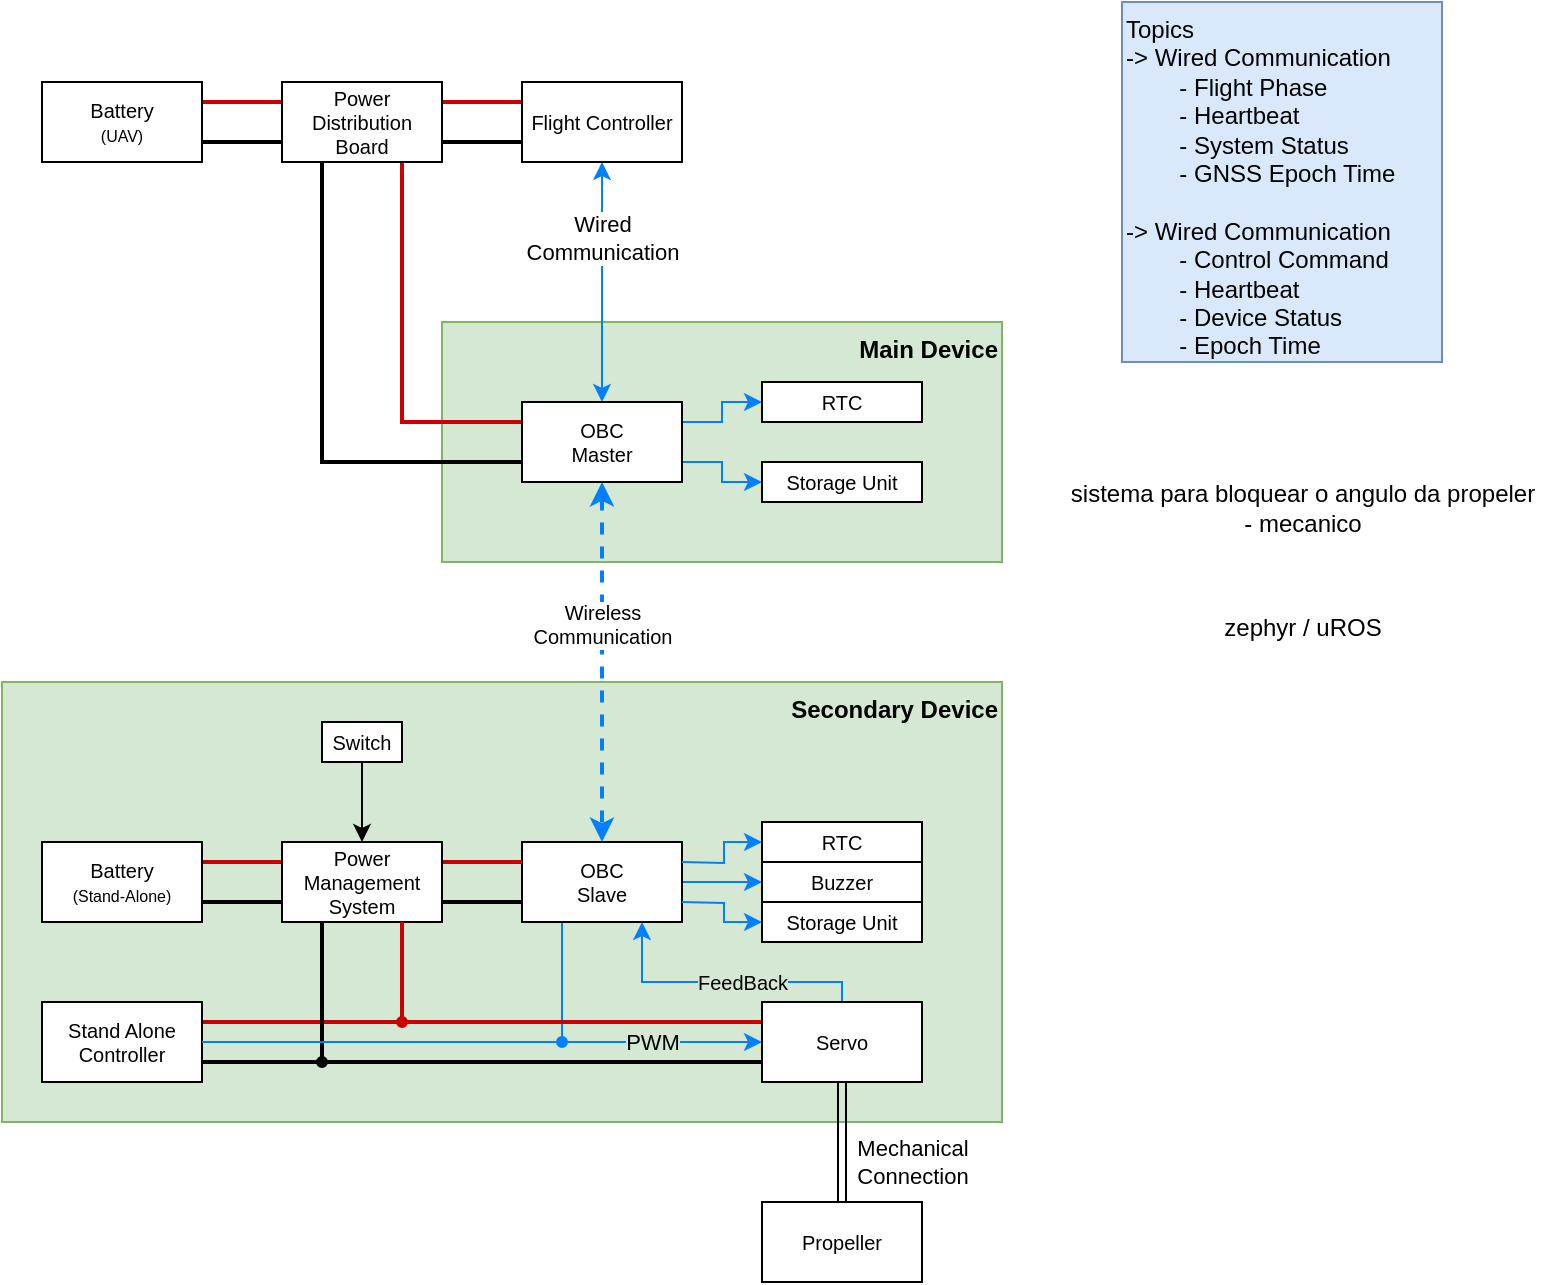 <mxfile version="24.7.12" pages="10">
  <diagram name="system_diagram" id="tVcE4QUrPDovp9rtR5pz">
    <mxGraphModel dx="1399" dy="814" grid="1" gridSize="5" guides="1" tooltips="1" connect="1" arrows="1" fold="1" page="1" pageScale="1" pageWidth="1169" pageHeight="827" math="0" shadow="0">
      <root>
        <mxCell id="0" />
        <mxCell id="1" parent="0" />
        <mxCell id="_uj4PQ5bRNfCSbIJm02j-57" value="&lt;span style=&quot;color: rgb(0, 0, 0); font-family: Helvetica; font-style: normal; font-variant-ligatures: normal; font-variant-caps: normal; letter-spacing: normal; orphans: 2; text-indent: 0px; text-transform: none; widows: 2; word-spacing: 0px; -webkit-text-stroke-width: 0px; text-decoration-thickness: initial; text-decoration-style: initial; text-decoration-color: initial; float: none; display: inline !important;&quot;&gt;&lt;b style=&quot;&quot;&gt;&lt;font style=&quot;font-size: 12px;&quot;&gt;Secondary Device&lt;/font&gt;&lt;/b&gt;&lt;br&gt;&lt;/span&gt;" style="rounded=0;whiteSpace=wrap;html=1;fillColor=#d5e8d4;strokeColor=#82b366;verticalAlign=top;align=right;labelBackgroundColor=none;" parent="1" vertex="1">
          <mxGeometry x="100" y="360" width="500" height="220" as="geometry" />
        </mxCell>
        <mxCell id="_uj4PQ5bRNfCSbIJm02j-56" value="&lt;b&gt;&lt;font style=&quot;font-size: 12px;&quot;&gt;Main Device&lt;/font&gt;&lt;/b&gt;" style="rounded=0;whiteSpace=wrap;html=1;fillColor=#d5e8d4;strokeColor=#82b366;verticalAlign=top;align=right;fontSize=9;fontStyle=0" parent="1" vertex="1">
          <mxGeometry x="320" y="180" width="280" height="120" as="geometry" />
        </mxCell>
        <mxCell id="_uj4PQ5bRNfCSbIJm02j-11" style="edgeStyle=orthogonalEdgeStyle;rounded=0;orthogonalLoop=1;jettySize=auto;html=1;exitX=1;exitY=0.25;exitDx=0;exitDy=0;entryX=0;entryY=0.25;entryDx=0;entryDy=0;strokeColor=#CC0000;endArrow=none;endFill=0;strokeWidth=2;fontSize=10;" parent="1" source="_uj4PQ5bRNfCSbIJm02j-1" target="_uj4PQ5bRNfCSbIJm02j-2" edge="1">
          <mxGeometry relative="1" as="geometry" />
        </mxCell>
        <mxCell id="_uj4PQ5bRNfCSbIJm02j-12" style="edgeStyle=orthogonalEdgeStyle;rounded=0;orthogonalLoop=1;jettySize=auto;html=1;exitX=1;exitY=0.75;exitDx=0;exitDy=0;entryX=0;entryY=0.75;entryDx=0;entryDy=0;endArrow=none;endFill=0;strokeWidth=2;fontSize=10;" parent="1" source="_uj4PQ5bRNfCSbIJm02j-1" target="_uj4PQ5bRNfCSbIJm02j-2" edge="1">
          <mxGeometry relative="1" as="geometry" />
        </mxCell>
        <mxCell id="_uj4PQ5bRNfCSbIJm02j-1" value="Battery&lt;br style=&quot;font-size: 10px;&quot;&gt;&lt;font style=&quot;font-size: 8px;&quot;&gt;(UAV)&lt;/font&gt;" style="rounded=0;whiteSpace=wrap;html=1;fontSize=10;" parent="1" vertex="1">
          <mxGeometry x="120" y="60" width="80" height="40" as="geometry" />
        </mxCell>
        <mxCell id="_uj4PQ5bRNfCSbIJm02j-13" style="edgeStyle=orthogonalEdgeStyle;rounded=0;orthogonalLoop=1;jettySize=auto;html=1;exitX=1;exitY=0.25;exitDx=0;exitDy=0;entryX=0;entryY=0.25;entryDx=0;entryDy=0;strokeColor=#CC0000;endArrow=none;endFill=0;strokeWidth=2;fontSize=10;" parent="1" source="_uj4PQ5bRNfCSbIJm02j-2" target="_uj4PQ5bRNfCSbIJm02j-4" edge="1">
          <mxGeometry relative="1" as="geometry" />
        </mxCell>
        <mxCell id="_uj4PQ5bRNfCSbIJm02j-14" style="edgeStyle=orthogonalEdgeStyle;rounded=0;orthogonalLoop=1;jettySize=auto;html=1;exitX=1;exitY=0.75;exitDx=0;exitDy=0;entryX=0;entryY=0.75;entryDx=0;entryDy=0;endArrow=none;endFill=0;strokeWidth=2;fontSize=10;" parent="1" source="_uj4PQ5bRNfCSbIJm02j-2" target="_uj4PQ5bRNfCSbIJm02j-4" edge="1">
          <mxGeometry relative="1" as="geometry" />
        </mxCell>
        <mxCell id="_uj4PQ5bRNfCSbIJm02j-21" style="edgeStyle=orthogonalEdgeStyle;rounded=0;orthogonalLoop=1;jettySize=auto;html=1;exitX=0.75;exitY=1;exitDx=0;exitDy=0;entryX=0;entryY=0.25;entryDx=0;entryDy=0;strokeColor=#CC0000;endArrow=none;endFill=0;strokeWidth=2;fontSize=10;" parent="1" source="_uj4PQ5bRNfCSbIJm02j-2" target="_uj4PQ5bRNfCSbIJm02j-6" edge="1">
          <mxGeometry relative="1" as="geometry" />
        </mxCell>
        <mxCell id="_uj4PQ5bRNfCSbIJm02j-22" style="edgeStyle=orthogonalEdgeStyle;rounded=0;orthogonalLoop=1;jettySize=auto;html=1;exitX=0.25;exitY=1;exitDx=0;exitDy=0;entryX=0;entryY=0.75;entryDx=0;entryDy=0;endArrow=none;endFill=0;strokeWidth=2;fontSize=10;" parent="1" source="_uj4PQ5bRNfCSbIJm02j-2" target="_uj4PQ5bRNfCSbIJm02j-6" edge="1">
          <mxGeometry relative="1" as="geometry" />
        </mxCell>
        <mxCell id="_uj4PQ5bRNfCSbIJm02j-2" value="Power Distribution Board" style="rounded=0;whiteSpace=wrap;html=1;fontSize=10;" parent="1" vertex="1">
          <mxGeometry x="240" y="60" width="80" height="40" as="geometry" />
        </mxCell>
        <mxCell id="_uj4PQ5bRNfCSbIJm02j-19" style="edgeStyle=orthogonalEdgeStyle;rounded=0;orthogonalLoop=1;jettySize=auto;html=1;exitX=0.5;exitY=1;exitDx=0;exitDy=0;entryX=0.5;entryY=0;entryDx=0;entryDy=0;strokeColor=#007FFF;fontSize=10;startArrow=classic;startFill=1;endArrow=classic;endFill=1;" parent="1" source="_uj4PQ5bRNfCSbIJm02j-4" target="_uj4PQ5bRNfCSbIJm02j-6" edge="1">
          <mxGeometry relative="1" as="geometry" />
        </mxCell>
        <mxCell id="s3DaozMgUBLGVRtoMl2w-2" value="&lt;div&gt;Wired&lt;/div&gt;&lt;div&gt;Communication&lt;/div&gt;" style="edgeLabel;html=1;align=center;verticalAlign=middle;resizable=0;points=[];" parent="_uj4PQ5bRNfCSbIJm02j-19" vertex="1" connectable="0">
          <mxGeometry x="-0.225" y="2" relative="1" as="geometry">
            <mxPoint x="-2" y="-9" as="offset" />
          </mxGeometry>
        </mxCell>
        <mxCell id="_uj4PQ5bRNfCSbIJm02j-4" value="Flight Controller" style="rounded=0;whiteSpace=wrap;html=1;fontSize=10;" parent="1" vertex="1">
          <mxGeometry x="360" y="60" width="80" height="40" as="geometry" />
        </mxCell>
        <mxCell id="_uj4PQ5bRNfCSbIJm02j-9" value="" style="edgeStyle=orthogonalEdgeStyle;rounded=0;orthogonalLoop=1;jettySize=auto;html=1;strokeColor=#007FFF;exitX=1;exitY=0.25;exitDx=0;exitDy=0;fontSize=10;" parent="1" source="_uj4PQ5bRNfCSbIJm02j-6" target="_uj4PQ5bRNfCSbIJm02j-8" edge="1">
          <mxGeometry relative="1" as="geometry" />
        </mxCell>
        <mxCell id="_uj4PQ5bRNfCSbIJm02j-23" style="edgeStyle=orthogonalEdgeStyle;rounded=0;orthogonalLoop=1;jettySize=auto;html=1;exitX=1;exitY=0.75;exitDx=0;exitDy=0;entryX=0;entryY=0.5;entryDx=0;entryDy=0;strokeColor=#007FFF;fontSize=10;" parent="1" source="_uj4PQ5bRNfCSbIJm02j-6" target="_uj4PQ5bRNfCSbIJm02j-10" edge="1">
          <mxGeometry relative="1" as="geometry" />
        </mxCell>
        <mxCell id="_uj4PQ5bRNfCSbIJm02j-25" value="" style="edgeStyle=orthogonalEdgeStyle;rounded=0;orthogonalLoop=1;jettySize=auto;html=1;dashed=1;strokeWidth=2;strokeColor=#007FFF;fontSize=10;startArrow=classic;startFill=1;" parent="1" source="_uj4PQ5bRNfCSbIJm02j-6" target="_uj4PQ5bRNfCSbIJm02j-24" edge="1">
          <mxGeometry relative="1" as="geometry" />
        </mxCell>
        <mxCell id="_uj4PQ5bRNfCSbIJm02j-55" value="Wireless&lt;br style=&quot;font-size: 10px;&quot;&gt;Communication" style="edgeLabel;html=1;align=center;verticalAlign=middle;resizable=0;points=[];fontSize=10;" parent="_uj4PQ5bRNfCSbIJm02j-25" vertex="1" connectable="0">
          <mxGeometry x="0.15" y="2" relative="1" as="geometry">
            <mxPoint x="-2" y="-33" as="offset" />
          </mxGeometry>
        </mxCell>
        <mxCell id="_uj4PQ5bRNfCSbIJm02j-6" value="OBC&lt;br style=&quot;font-size: 10px;&quot;&gt;Master" style="rounded=0;whiteSpace=wrap;html=1;fontSize=10;" parent="1" vertex="1">
          <mxGeometry x="360" y="220" width="80" height="40" as="geometry" />
        </mxCell>
        <mxCell id="_uj4PQ5bRNfCSbIJm02j-8" value="RTC" style="rounded=0;whiteSpace=wrap;html=1;fontSize=10;" parent="1" vertex="1">
          <mxGeometry x="480" y="210" width="80" height="20" as="geometry" />
        </mxCell>
        <mxCell id="_uj4PQ5bRNfCSbIJm02j-10" value="Storage Unit" style="rounded=0;whiteSpace=wrap;html=1;fontSize=10;" parent="1" vertex="1">
          <mxGeometry x="480" y="250" width="80" height="20" as="geometry" />
        </mxCell>
        <mxCell id="bVLdCfMsv9ZkEpp4oeo9-4" style="edgeStyle=orthogonalEdgeStyle;rounded=0;orthogonalLoop=1;jettySize=auto;html=1;exitX=1;exitY=0.5;exitDx=0;exitDy=0;entryX=0;entryY=0.5;entryDx=0;entryDy=0;strokeColor=#007FFF;" parent="1" source="_uj4PQ5bRNfCSbIJm02j-24" target="bVLdCfMsv9ZkEpp4oeo9-1" edge="1">
          <mxGeometry relative="1" as="geometry" />
        </mxCell>
        <mxCell id="bVLdCfMsv9ZkEpp4oeo9-6" style="edgeStyle=orthogonalEdgeStyle;rounded=0;orthogonalLoop=1;jettySize=auto;html=1;exitX=0.25;exitY=1;exitDx=0;exitDy=0;entryX=0.5;entryY=0;entryDx=0;entryDy=0;strokeColor=#007FFF;endArrow=none;endFill=0;" parent="1" source="_uj4PQ5bRNfCSbIJm02j-24" target="bVLdCfMsv9ZkEpp4oeo9-18" edge="1">
          <mxGeometry relative="1" as="geometry" />
        </mxCell>
        <mxCell id="_uj4PQ5bRNfCSbIJm02j-24" value="OBC&lt;br style=&quot;font-size: 10px;&quot;&gt;Slave" style="rounded=0;whiteSpace=wrap;html=1;fontSize=10;" parent="1" vertex="1">
          <mxGeometry x="360" y="440" width="80" height="40" as="geometry" />
        </mxCell>
        <mxCell id="_uj4PQ5bRNfCSbIJm02j-36" style="edgeStyle=orthogonalEdgeStyle;rounded=0;orthogonalLoop=1;jettySize=auto;html=1;exitX=1;exitY=0.25;exitDx=0;exitDy=0;entryX=0;entryY=0.25;entryDx=0;entryDy=0;strokeColor=#CC0000;endArrow=none;endFill=0;strokeWidth=2;fontSize=10;" parent="1" source="_uj4PQ5bRNfCSbIJm02j-38" target="_uj4PQ5bRNfCSbIJm02j-41" edge="1">
          <mxGeometry relative="1" as="geometry" />
        </mxCell>
        <mxCell id="_uj4PQ5bRNfCSbIJm02j-37" style="edgeStyle=orthogonalEdgeStyle;rounded=0;orthogonalLoop=1;jettySize=auto;html=1;exitX=1;exitY=0.75;exitDx=0;exitDy=0;entryX=0;entryY=0.75;entryDx=0;entryDy=0;endArrow=none;endFill=0;strokeWidth=2;fontSize=10;" parent="1" source="_uj4PQ5bRNfCSbIJm02j-38" target="_uj4PQ5bRNfCSbIJm02j-41" edge="1">
          <mxGeometry relative="1" as="geometry" />
        </mxCell>
        <mxCell id="_uj4PQ5bRNfCSbIJm02j-38" value="Battery&lt;br style=&quot;font-size: 10px;&quot;&gt;&lt;font style=&quot;font-size: 8px;&quot;&gt;(Stand-Alone)&lt;/font&gt;" style="rounded=0;whiteSpace=wrap;html=1;fontSize=10;" parent="1" vertex="1">
          <mxGeometry x="120" y="440" width="80" height="40" as="geometry" />
        </mxCell>
        <mxCell id="_uj4PQ5bRNfCSbIJm02j-39" style="edgeStyle=orthogonalEdgeStyle;rounded=0;orthogonalLoop=1;jettySize=auto;html=1;exitX=1;exitY=0.25;exitDx=0;exitDy=0;entryX=0;entryY=0.25;entryDx=0;entryDy=0;strokeColor=#CC0000;endArrow=none;endFill=0;strokeWidth=2;fontSize=10;" parent="1" source="_uj4PQ5bRNfCSbIJm02j-41" target="_uj4PQ5bRNfCSbIJm02j-24" edge="1">
          <mxGeometry relative="1" as="geometry">
            <mxPoint x="360" y="450" as="targetPoint" />
          </mxGeometry>
        </mxCell>
        <mxCell id="_uj4PQ5bRNfCSbIJm02j-40" style="edgeStyle=orthogonalEdgeStyle;rounded=0;orthogonalLoop=1;jettySize=auto;html=1;exitX=1;exitY=0.75;exitDx=0;exitDy=0;entryX=0;entryY=0.75;entryDx=0;entryDy=0;endArrow=none;endFill=0;strokeWidth=2;fontSize=10;" parent="1" source="_uj4PQ5bRNfCSbIJm02j-41" target="_uj4PQ5bRNfCSbIJm02j-24" edge="1">
          <mxGeometry relative="1" as="geometry">
            <mxPoint x="360" y="470" as="targetPoint" />
          </mxGeometry>
        </mxCell>
        <mxCell id="_uj4PQ5bRNfCSbIJm02j-49" style="edgeStyle=orthogonalEdgeStyle;rounded=0;orthogonalLoop=1;jettySize=auto;html=1;exitX=1;exitY=0.5;exitDx=0;exitDy=0;entryX=0;entryY=0.25;entryDx=0;entryDy=0;strokeWidth=2;strokeColor=#CC0000;endArrow=none;endFill=0;fontSize=10;" parent="1" source="bVLdCfMsv9ZkEpp4oeo9-14" target="_uj4PQ5bRNfCSbIJm02j-48" edge="1">
          <mxGeometry relative="1" as="geometry">
            <Array as="points">
              <mxPoint x="330" y="530" />
              <mxPoint x="330" y="530" />
            </Array>
          </mxGeometry>
        </mxCell>
        <mxCell id="_uj4PQ5bRNfCSbIJm02j-50" style="edgeStyle=orthogonalEdgeStyle;rounded=0;orthogonalLoop=1;jettySize=auto;html=1;exitX=0.5;exitY=1;exitDx=0;exitDy=0;entryX=0;entryY=0.75;entryDx=0;entryDy=0;strokeWidth=2;endArrow=none;endFill=0;fontSize=10;" parent="1" source="bVLdCfMsv9ZkEpp4oeo9-11" edge="1">
          <mxGeometry relative="1" as="geometry">
            <mxPoint x="261" y="532" as="sourcePoint" />
            <mxPoint x="481" y="550" as="targetPoint" />
            <Array as="points">
              <mxPoint x="260" y="550" />
            </Array>
          </mxGeometry>
        </mxCell>
        <mxCell id="_uj4PQ5bRNfCSbIJm02j-41" value="Power Management System" style="rounded=0;whiteSpace=wrap;html=1;fontSize=10;" parent="1" vertex="1">
          <mxGeometry x="240" y="440" width="80" height="40" as="geometry" />
        </mxCell>
        <mxCell id="_uj4PQ5bRNfCSbIJm02j-44" value="" style="edgeStyle=orthogonalEdgeStyle;rounded=0;orthogonalLoop=1;jettySize=auto;html=1;strokeColor=#007FFF;exitX=1;exitY=0.25;exitDx=0;exitDy=0;fontSize=10;entryX=0;entryY=0.5;entryDx=0;entryDy=0;" parent="1" target="_uj4PQ5bRNfCSbIJm02j-46" edge="1">
          <mxGeometry relative="1" as="geometry">
            <mxPoint x="440" y="450" as="sourcePoint" />
          </mxGeometry>
        </mxCell>
        <mxCell id="_uj4PQ5bRNfCSbIJm02j-45" style="edgeStyle=orthogonalEdgeStyle;rounded=0;orthogonalLoop=1;jettySize=auto;html=1;exitX=1;exitY=0.75;exitDx=0;exitDy=0;entryX=0;entryY=0.5;entryDx=0;entryDy=0;strokeColor=#007FFF;fontSize=10;" parent="1" target="_uj4PQ5bRNfCSbIJm02j-47" edge="1">
          <mxGeometry relative="1" as="geometry">
            <mxPoint x="440" y="470" as="sourcePoint" />
          </mxGeometry>
        </mxCell>
        <mxCell id="_uj4PQ5bRNfCSbIJm02j-46" value="RTC" style="rounded=0;whiteSpace=wrap;html=1;fontSize=10;" parent="1" vertex="1">
          <mxGeometry x="480" y="430" width="80" height="20" as="geometry" />
        </mxCell>
        <mxCell id="_uj4PQ5bRNfCSbIJm02j-47" value="Storage Unit" style="rounded=0;whiteSpace=wrap;html=1;fontSize=10;" parent="1" vertex="1">
          <mxGeometry x="480" y="470" width="80" height="20" as="geometry" />
        </mxCell>
        <mxCell id="_uj4PQ5bRNfCSbIJm02j-51" style="edgeStyle=orthogonalEdgeStyle;rounded=0;orthogonalLoop=1;jettySize=auto;html=1;exitX=0.5;exitY=0;exitDx=0;exitDy=0;entryX=0.75;entryY=1;entryDx=0;entryDy=0;strokeColor=#007FFF;fontSize=10;" parent="1" source="_uj4PQ5bRNfCSbIJm02j-48" target="_uj4PQ5bRNfCSbIJm02j-24" edge="1">
          <mxGeometry relative="1" as="geometry">
            <Array as="points">
              <mxPoint x="520" y="510" />
              <mxPoint x="420" y="510" />
            </Array>
          </mxGeometry>
        </mxCell>
        <mxCell id="_uj4PQ5bRNfCSbIJm02j-52" value="&lt;span style=&quot;&quot;&gt;FeedBack&lt;/span&gt;" style="edgeLabel;html=1;align=center;verticalAlign=middle;resizable=0;points=[];fontSize=10;labelBackgroundColor=#D5E8D4;" parent="_uj4PQ5bRNfCSbIJm02j-51" vertex="1" connectable="0">
          <mxGeometry x="0.569" y="-1" relative="1" as="geometry">
            <mxPoint x="49" as="offset" />
          </mxGeometry>
        </mxCell>
        <mxCell id="_uj4PQ5bRNfCSbIJm02j-59" value="" style="edgeStyle=orthogonalEdgeStyle;rounded=0;orthogonalLoop=1;jettySize=auto;html=1;endArrow=none;endFill=0;shape=link;" parent="1" source="_uj4PQ5bRNfCSbIJm02j-48" target="_uj4PQ5bRNfCSbIJm02j-58" edge="1">
          <mxGeometry relative="1" as="geometry" />
        </mxCell>
        <mxCell id="_uj4PQ5bRNfCSbIJm02j-60" value="Mechanical&lt;br&gt;Connection" style="edgeLabel;html=1;align=center;verticalAlign=middle;resizable=0;points=[];" parent="_uj4PQ5bRNfCSbIJm02j-59" vertex="1" connectable="0">
          <mxGeometry x="0.591" y="1" relative="1" as="geometry">
            <mxPoint x="34" y="-8" as="offset" />
          </mxGeometry>
        </mxCell>
        <mxCell id="_uj4PQ5bRNfCSbIJm02j-48" value="Servo" style="rounded=0;whiteSpace=wrap;html=1;fontSize=10;" parent="1" vertex="1">
          <mxGeometry x="480" y="520" width="80" height="40" as="geometry" />
        </mxCell>
        <mxCell id="_uj4PQ5bRNfCSbIJm02j-54" value="" style="edgeStyle=orthogonalEdgeStyle;rounded=0;orthogonalLoop=1;jettySize=auto;html=1;fontSize=10;" parent="1" source="_uj4PQ5bRNfCSbIJm02j-53" target="_uj4PQ5bRNfCSbIJm02j-41" edge="1">
          <mxGeometry relative="1" as="geometry" />
        </mxCell>
        <mxCell id="_uj4PQ5bRNfCSbIJm02j-53" value="Switch" style="rounded=0;whiteSpace=wrap;html=1;fontSize=10;" parent="1" vertex="1">
          <mxGeometry x="260" y="380" width="40" height="20" as="geometry" />
        </mxCell>
        <mxCell id="_uj4PQ5bRNfCSbIJm02j-58" value="Propeller" style="rounded=0;whiteSpace=wrap;html=1;fontSize=10;" parent="1" vertex="1">
          <mxGeometry x="480" y="620" width="80" height="40" as="geometry" />
        </mxCell>
        <mxCell id="s3DaozMgUBLGVRtoMl2w-4" value="&lt;div&gt;Topics&lt;/div&gt;&lt;div&gt;-&amp;gt; Wired Communication&lt;br&gt;&lt;/div&gt;&lt;div&gt;&lt;span style=&quot;&quot;&gt;&lt;span style=&quot;white-space: pre;&quot;&gt;&amp;nbsp;&amp;nbsp;&amp;nbsp;&amp;nbsp;&lt;span style=&quot;white-space: pre;&quot;&gt;&#x9;&lt;/span&gt;&lt;/span&gt;&lt;/span&gt;- Flight Phase&lt;/div&gt;&lt;div&gt;&lt;span style=&quot;&quot;&gt;&lt;span style=&quot;white-space: pre;&quot;&gt;&amp;nbsp;&amp;nbsp;&amp;nbsp;&amp;nbsp;&lt;span style=&quot;white-space: pre;&quot;&gt;&#x9;&lt;/span&gt;&lt;/span&gt;&lt;/span&gt;- Heartbeat&lt;/div&gt;&lt;div&gt;&lt;span style=&quot;white-space: pre;&quot;&gt;&#x9;&lt;/span&gt;- System Status&lt;br&gt;&lt;/div&gt;&lt;div&gt;&lt;span style=&quot;&quot;&gt;&lt;span style=&quot;white-space: pre;&quot;&gt;&amp;nbsp;&amp;nbsp;&amp;nbsp;&amp;nbsp;&lt;/span&gt;&lt;/span&gt;&lt;span style=&quot;white-space: pre;&quot;&gt;&#x9;&lt;/span&gt;- GNSS Epoch Time&lt;/div&gt;&lt;div&gt;&lt;br&gt;&lt;/div&gt;&lt;div&gt;-&amp;gt; Wired Communication&lt;br&gt;&lt;div&gt;&lt;span style=&quot;white-space: pre;&quot;&gt;&#x9;&lt;/span&gt;- Control Command&lt;br&gt;&lt;/div&gt;&lt;div&gt;&lt;span style=&quot;&quot;&gt;&lt;span style=&quot;white-space: pre;&quot;&gt;&amp;nbsp;&amp;nbsp;&amp;nbsp;&amp;nbsp;&lt;span style=&quot;white-space: pre;&quot;&gt;&#x9;&lt;/span&gt;&lt;/span&gt;&lt;/span&gt;- Heartbeat&lt;br&gt;&lt;/div&gt;&lt;div&gt;&lt;span style=&quot;white-space: pre;&quot;&gt;&#x9;&lt;/span&gt;- Device Status&lt;/div&gt;&lt;div&gt;&lt;span style=&quot;white-space: pre;&quot;&gt;&#x9;&lt;/span&gt;- Epoch Time&lt;/div&gt;&lt;div&gt;&lt;br&gt;&lt;/div&gt;&lt;/div&gt;" style="text;html=1;strokeColor=#6c8ebf;fillColor=#dae8fc;align=left;verticalAlign=top;whiteSpace=wrap;rounded=0;" parent="1" vertex="1">
          <mxGeometry x="660" y="20" width="160" height="180" as="geometry" />
        </mxCell>
        <mxCell id="bVLdCfMsv9ZkEpp4oeo9-1" value="Buzzer" style="rounded=0;whiteSpace=wrap;html=1;fontSize=10;" parent="1" vertex="1">
          <mxGeometry x="480" y="450" width="80" height="20" as="geometry" />
        </mxCell>
        <mxCell id="bVLdCfMsv9ZkEpp4oeo9-2" value="&lt;div&gt;sistema para bloquear o angulo da propeler&lt;/div&gt;&lt;div&gt;- mecanico&lt;br&gt;&lt;/div&gt;" style="text;html=1;align=center;verticalAlign=middle;resizable=0;points=[];autosize=1;strokeColor=none;fillColor=none;" parent="1" vertex="1">
          <mxGeometry x="625" y="253" width="250" height="40" as="geometry" />
        </mxCell>
        <mxCell id="bVLdCfMsv9ZkEpp4oeo9-3" value="&lt;div&gt;zephyr / uROS&lt;/div&gt;" style="text;html=1;align=center;verticalAlign=middle;resizable=0;points=[];autosize=1;strokeColor=none;fillColor=none;" parent="1" vertex="1">
          <mxGeometry x="700" y="318" width="100" height="30" as="geometry" />
        </mxCell>
        <mxCell id="bVLdCfMsv9ZkEpp4oeo9-10" style="edgeStyle=orthogonalEdgeStyle;rounded=0;orthogonalLoop=1;jettySize=auto;html=1;exitX=1;exitY=0.5;exitDx=0;exitDy=0;entryX=0;entryY=0.5;entryDx=0;entryDy=0;strokeColor=#007FFF;" parent="1" source="bVLdCfMsv9ZkEpp4oeo9-18" target="_uj4PQ5bRNfCSbIJm02j-48" edge="1">
          <mxGeometry relative="1" as="geometry" />
        </mxCell>
        <mxCell id="bVLdCfMsv9ZkEpp4oeo9-17" value="PWM" style="edgeLabel;html=1;align=center;verticalAlign=middle;resizable=0;points=[];labelBackgroundColor=#D5E8D4;" parent="bVLdCfMsv9ZkEpp4oeo9-10" vertex="1" connectable="0">
          <mxGeometry x="0.179" y="-1" relative="1" as="geometry">
            <mxPoint x="-15" y="-1" as="offset" />
          </mxGeometry>
        </mxCell>
        <mxCell id="bVLdCfMsv9ZkEpp4oeo9-13" style="edgeStyle=orthogonalEdgeStyle;rounded=0;orthogonalLoop=1;jettySize=auto;html=1;exitX=1;exitY=0.75;exitDx=0;exitDy=0;entryX=0;entryY=0.5;entryDx=0;entryDy=0;endArrow=none;endFill=0;strokeWidth=2;" parent="1" source="bVLdCfMsv9ZkEpp4oeo9-5" target="bVLdCfMsv9ZkEpp4oeo9-11" edge="1">
          <mxGeometry relative="1" as="geometry">
            <Array as="points">
              <mxPoint x="255" y="550" />
            </Array>
          </mxGeometry>
        </mxCell>
        <mxCell id="bVLdCfMsv9ZkEpp4oeo9-16" style="edgeStyle=orthogonalEdgeStyle;rounded=0;orthogonalLoop=1;jettySize=auto;html=1;entryX=0;entryY=0.5;entryDx=0;entryDy=0;strokeColor=#CC0000;strokeWidth=2;endArrow=none;endFill=0;exitX=1;exitY=0.25;exitDx=0;exitDy=0;" parent="1" source="bVLdCfMsv9ZkEpp4oeo9-5" target="bVLdCfMsv9ZkEpp4oeo9-14" edge="1">
          <mxGeometry relative="1" as="geometry">
            <mxPoint x="210" y="550" as="sourcePoint" />
            <Array as="points" />
          </mxGeometry>
        </mxCell>
        <mxCell id="bVLdCfMsv9ZkEpp4oeo9-5" value="Stand Alone&lt;br&gt;&lt;div&gt;Controller&lt;/div&gt;" style="rounded=0;whiteSpace=wrap;html=1;fontSize=10;" parent="1" vertex="1">
          <mxGeometry x="120" y="520" width="80" height="40" as="geometry" />
        </mxCell>
        <mxCell id="bVLdCfMsv9ZkEpp4oeo9-12" value="" style="edgeStyle=orthogonalEdgeStyle;rounded=0;orthogonalLoop=1;jettySize=auto;html=1;exitX=0.25;exitY=1;exitDx=0;exitDy=0;entryX=0.5;entryY=0;entryDx=0;entryDy=0;strokeWidth=2;endArrow=none;endFill=0;fontSize=10;" parent="1" source="_uj4PQ5bRNfCSbIJm02j-41" target="bVLdCfMsv9ZkEpp4oeo9-11" edge="1">
          <mxGeometry relative="1" as="geometry">
            <mxPoint x="260" y="480" as="sourcePoint" />
            <mxPoint x="480" y="550" as="targetPoint" />
            <Array as="points">
              <mxPoint x="260" y="500" />
              <mxPoint x="260" y="500" />
            </Array>
          </mxGeometry>
        </mxCell>
        <mxCell id="bVLdCfMsv9ZkEpp4oeo9-11" value="" style="ellipse;whiteSpace=wrap;html=1;aspect=fixed;fillColor=#000000;" parent="1" vertex="1">
          <mxGeometry x="257.5" y="547.5" width="5" height="5" as="geometry" />
        </mxCell>
        <mxCell id="bVLdCfMsv9ZkEpp4oeo9-15" value="" style="edgeStyle=orthogonalEdgeStyle;rounded=0;orthogonalLoop=1;jettySize=auto;html=1;exitX=0.75;exitY=1;exitDx=0;exitDy=0;entryX=0.5;entryY=0;entryDx=0;entryDy=0;strokeWidth=2;strokeColor=#CC0000;endArrow=none;endFill=0;fontSize=10;" parent="1" source="_uj4PQ5bRNfCSbIJm02j-41" target="bVLdCfMsv9ZkEpp4oeo9-14" edge="1">
          <mxGeometry relative="1" as="geometry">
            <mxPoint x="300" y="480" as="sourcePoint" />
            <mxPoint x="480" y="530" as="targetPoint" />
          </mxGeometry>
        </mxCell>
        <mxCell id="bVLdCfMsv9ZkEpp4oeo9-14" value="" style="ellipse;whiteSpace=wrap;html=1;aspect=fixed;fillColor=#CC0000;strokeColor=#CC0000;" parent="1" vertex="1">
          <mxGeometry x="297.5" y="527.5" width="5" height="5" as="geometry" />
        </mxCell>
        <mxCell id="bVLdCfMsv9ZkEpp4oeo9-19" value="" style="edgeStyle=orthogonalEdgeStyle;rounded=0;orthogonalLoop=1;jettySize=auto;html=1;exitX=1;exitY=0.5;exitDx=0;exitDy=0;entryX=0;entryY=0.5;entryDx=0;entryDy=0;strokeColor=#007FFF;endArrow=none;endFill=0;" parent="1" source="bVLdCfMsv9ZkEpp4oeo9-5" target="bVLdCfMsv9ZkEpp4oeo9-18" edge="1">
          <mxGeometry relative="1" as="geometry">
            <mxPoint x="200" y="540" as="sourcePoint" />
            <mxPoint x="480" y="540" as="targetPoint" />
          </mxGeometry>
        </mxCell>
        <mxCell id="bVLdCfMsv9ZkEpp4oeo9-18" value="" style="ellipse;whiteSpace=wrap;html=1;aspect=fixed;fillColor=#007FFF;strokeColor=#007FFF;" parent="1" vertex="1">
          <mxGeometry x="377.5" y="537.5" width="5" height="5" as="geometry" />
        </mxCell>
      </root>
    </mxGraphModel>
  </diagram>
  <diagram id="7r8Vv6GKrRS1j5sIoiyy" name="MDU_MAIN">
    <mxGraphModel dx="2237" dy="814" grid="1" gridSize="10" guides="1" tooltips="1" connect="1" arrows="1" fold="1" page="1" pageScale="1" pageWidth="1169" pageHeight="827" math="0" shadow="0">
      <root>
        <mxCell id="0" />
        <mxCell id="1" parent="0" />
        <mxCell id="NvsjDtZwHqaBSDdbRvzp-6" value="" style="edgeStyle=orthogonalEdgeStyle;rounded=0;orthogonalLoop=1;jettySize=auto;html=1;" parent="1" source="NvsjDtZwHqaBSDdbRvzp-7" edge="1">
          <mxGeometry relative="1" as="geometry">
            <mxPoint x="-660" y="200" as="targetPoint" />
          </mxGeometry>
        </mxCell>
        <mxCell id="NvsjDtZwHqaBSDdbRvzp-7" value="" style="ellipse;whiteSpace=wrap;html=1;aspect=fixed;fillColor=#000000;" parent="1" vertex="1">
          <mxGeometry x="-670" y="140" width="20" height="20" as="geometry" />
        </mxCell>
        <mxCell id="NvsjDtZwHqaBSDdbRvzp-72" value="" style="edgeStyle=orthogonalEdgeStyle;rounded=0;orthogonalLoop=1;jettySize=auto;html=1;exitX=0.25;exitY=1;exitDx=0;exitDy=0;entryX=0.25;entryY=0;entryDx=0;entryDy=0;" parent="1" source="NvsjDtZwHqaBSDdbRvzp-8" target="NvsjDtZwHqaBSDdbRvzp-13" edge="1">
          <mxGeometry relative="1" as="geometry">
            <mxPoint x="-660.0" y="280" as="targetPoint" />
            <Array as="points">
              <mxPoint x="-690" y="280" />
              <mxPoint x="-770" y="280" />
            </Array>
          </mxGeometry>
        </mxCell>
        <mxCell id="V0D8GZ3cyq2E2Aa2CyLy-7" style="edgeStyle=orthogonalEdgeStyle;rounded=0;orthogonalLoop=1;jettySize=auto;html=1;exitX=0.5;exitY=1;exitDx=0;exitDy=0;entryX=0.5;entryY=0;entryDx=0;entryDy=0;" parent="1" source="NvsjDtZwHqaBSDdbRvzp-8" target="NvsjDtZwHqaBSDdbRvzp-9" edge="1">
          <mxGeometry relative="1" as="geometry" />
        </mxCell>
        <mxCell id="V0D8GZ3cyq2E2Aa2CyLy-9" style="edgeStyle=orthogonalEdgeStyle;rounded=0;orthogonalLoop=1;jettySize=auto;html=1;exitX=0.75;exitY=1;exitDx=0;exitDy=0;entryX=0.75;entryY=0;entryDx=0;entryDy=0;" parent="1" source="NvsjDtZwHqaBSDdbRvzp-8" target="NvsjDtZwHqaBSDdbRvzp-11" edge="1">
          <mxGeometry relative="1" as="geometry">
            <Array as="points">
              <mxPoint x="-630" y="280" />
              <mxPoint x="-570" y="280" />
              <mxPoint x="-570" y="400" />
              <mxPoint x="-630" y="400" />
            </Array>
          </mxGeometry>
        </mxCell>
        <mxCell id="NvsjDtZwHqaBSDdbRvzp-8" value="Prepare" style="shape=process;whiteSpace=wrap;html=1;backgroundOutline=1;fillColor=#e1d5e7;strokeColor=#9673a6;" parent="1" vertex="1">
          <mxGeometry x="-720" y="200" width="120" height="40" as="geometry" />
        </mxCell>
        <mxCell id="V0D8GZ3cyq2E2Aa2CyLy-3" value="" style="edgeStyle=orthogonalEdgeStyle;rounded=0;orthogonalLoop=1;jettySize=auto;html=1;entryX=0.75;entryY=0;entryDx=0;entryDy=0;exitX=0.25;exitY=1;exitDx=0;exitDy=0;" parent="1" source="NvsjDtZwHqaBSDdbRvzp-9" target="NvsjDtZwHqaBSDdbRvzp-13" edge="1">
          <mxGeometry relative="1" as="geometry" />
        </mxCell>
        <mxCell id="V0D8GZ3cyq2E2Aa2CyLy-4" value="" style="edgeStyle=orthogonalEdgeStyle;rounded=0;orthogonalLoop=1;jettySize=auto;html=1;entryX=0.5;entryY=0;entryDx=0;entryDy=0;" parent="1" source="NvsjDtZwHqaBSDdbRvzp-9" target="NvsjDtZwHqaBSDdbRvzp-11" edge="1">
          <mxGeometry relative="1" as="geometry" />
        </mxCell>
        <mxCell id="NvsjDtZwHqaBSDdbRvzp-9" value="Mission" style="shape=process;whiteSpace=wrap;html=1;backgroundOutline=1;fillColor=#dae8fc;strokeColor=#6c8ebf;" parent="1" vertex="1">
          <mxGeometry x="-720" y="320" width="120" height="40" as="geometry" />
        </mxCell>
        <mxCell id="NvsjDtZwHqaBSDdbRvzp-11" value="Shutdown" style="shape=process;whiteSpace=wrap;html=1;backgroundOutline=1;fillColor=#d5e8d4;strokeColor=#82b366;" parent="1" vertex="1">
          <mxGeometry x="-720" y="560" width="120" height="40" as="geometry" />
        </mxCell>
        <mxCell id="V0D8GZ3cyq2E2Aa2CyLy-5" style="edgeStyle=orthogonalEdgeStyle;rounded=0;orthogonalLoop=1;jettySize=auto;html=1;exitX=0.25;exitY=1;exitDx=0;exitDy=0;entryX=0;entryY=0.5;entryDx=0;entryDy=0;" parent="1" source="NvsjDtZwHqaBSDdbRvzp-13" target="NvsjDtZwHqaBSDdbRvzp-8" edge="1">
          <mxGeometry relative="1" as="geometry">
            <Array as="points">
              <mxPoint x="-770" y="520" />
              <mxPoint x="-840" y="520" />
              <mxPoint x="-840" y="220" />
            </Array>
          </mxGeometry>
        </mxCell>
        <mxCell id="V0D8GZ3cyq2E2Aa2CyLy-10" style="edgeStyle=orthogonalEdgeStyle;rounded=0;orthogonalLoop=1;jettySize=auto;html=1;exitX=0.75;exitY=1;exitDx=0;exitDy=0;entryX=0.25;entryY=0;entryDx=0;entryDy=0;" parent="1" source="NvsjDtZwHqaBSDdbRvzp-13" target="NvsjDtZwHqaBSDdbRvzp-11" edge="1">
          <mxGeometry relative="1" as="geometry">
            <Array as="points">
              <mxPoint x="-710" y="520" />
              <mxPoint x="-690" y="520" />
            </Array>
          </mxGeometry>
        </mxCell>
        <mxCell id="NvsjDtZwHqaBSDdbRvzp-13" value="Error" style="shape=process;whiteSpace=wrap;html=1;backgroundOutline=1;fillColor=#f8cecc;strokeColor=#b85450;" parent="1" vertex="1">
          <mxGeometry x="-800" y="440" width="120" height="40" as="geometry" />
        </mxCell>
      </root>
    </mxGraphModel>
  </diagram>
  <diagram id="wv25SGWMN7QkM-HtMPLh" name="MDU_PREPARE">
    <mxGraphModel dx="1068" dy="814" grid="1" gridSize="10" guides="1" tooltips="1" connect="1" arrows="1" fold="1" page="1" pageScale="1" pageWidth="827" pageHeight="1169" math="0" shadow="0">
      <root>
        <mxCell id="0" />
        <mxCell id="1" parent="0" />
        <mxCell id="IMNahqOzXKAO6nHPJ4da-6" style="edgeStyle=orthogonalEdgeStyle;rounded=0;orthogonalLoop=1;jettySize=auto;html=1;exitX=1;exitY=0.5;exitDx=0;exitDy=0;entryX=0.5;entryY=1;entryDx=0;entryDy=0;fillColor=#f8cecc;strokeColor=#b85450;" parent="1" source="IMNahqOzXKAO6nHPJ4da-2" target="1GbVwqGseZDcSG8lJN51-2" edge="1">
          <mxGeometry relative="1" as="geometry" />
        </mxCell>
        <mxCell id="IMNahqOzXKAO6nHPJ4da-10" value="NOK" style="edgeLabel;html=1;align=center;verticalAlign=middle;resizable=0;points=[];" parent="IMNahqOzXKAO6nHPJ4da-6" vertex="1" connectable="0">
          <mxGeometry x="-0.864" y="-2" relative="1" as="geometry">
            <mxPoint x="25" y="-2" as="offset" />
          </mxGeometry>
        </mxCell>
        <mxCell id="P3Uv4zdJXDVAGW_rdUTj-7" value="" style="edgeStyle=orthogonalEdgeStyle;rounded=0;orthogonalLoop=1;jettySize=auto;html=1;exitX=1;exitY=0.5;exitDx=0;exitDy=0;entryX=0.5;entryY=1;entryDx=0;entryDy=0;fillColor=#f8cecc;strokeColor=#b85450;" parent="1" source="IMNahqOzXKAO6nHPJ4da-1" target="1GbVwqGseZDcSG8lJN51-2" edge="1">
          <mxGeometry relative="1" as="geometry">
            <mxPoint x="580" y="360" as="targetPoint" />
            <mxPoint x="440" y="940" as="sourcePoint" />
          </mxGeometry>
        </mxCell>
        <mxCell id="IMNahqOzXKAO6nHPJ4da-9" value="NOK" style="edgeLabel;html=1;align=center;verticalAlign=middle;resizable=0;points=[];" parent="P3Uv4zdJXDVAGW_rdUTj-7" vertex="1" connectable="0">
          <mxGeometry x="-0.837" y="1" relative="1" as="geometry">
            <mxPoint x="21" y="1" as="offset" />
          </mxGeometry>
        </mxCell>
        <mxCell id="P3Uv4zdJXDVAGW_rdUTj-1" style="edgeStyle=orthogonalEdgeStyle;rounded=0;orthogonalLoop=1;jettySize=auto;html=1;entryX=0.5;entryY=0;entryDx=0;entryDy=0;exitX=1;exitY=0.5;exitDx=0;exitDy=0;" parent="1" source="IMNahqOzXKAO6nHPJ4da-8" target="P3Uv4zdJXDVAGW_rdUTj-16" edge="1">
          <mxGeometry relative="1" as="geometry">
            <mxPoint x="440" y="400" as="targetPoint" />
            <Array as="points">
              <mxPoint x="480" y="460" />
              <mxPoint x="480" y="260" />
              <mxPoint x="380" y="260" />
            </Array>
            <mxPoint x="440" y="500" as="sourcePoint" />
          </mxGeometry>
        </mxCell>
        <mxCell id="P3Uv4zdJXDVAGW_rdUTj-2" value="No" style="edgeLabel;html=1;align=center;verticalAlign=middle;resizable=0;points=[];" parent="P3Uv4zdJXDVAGW_rdUTj-1" vertex="1" connectable="0">
          <mxGeometry x="0.071" y="-1" relative="1" as="geometry">
            <mxPoint y="53" as="offset" />
          </mxGeometry>
        </mxCell>
        <mxCell id="P3Uv4zdJXDVAGW_rdUTj-3" value="" style="edgeStyle=orthogonalEdgeStyle;rounded=0;orthogonalLoop=1;jettySize=auto;html=1;" parent="1" edge="1">
          <mxGeometry relative="1" as="geometry">
            <mxPoint x="380" y="520" as="sourcePoint" />
            <mxPoint x="380" y="520.0" as="targetPoint" />
          </mxGeometry>
        </mxCell>
        <mxCell id="P3Uv4zdJXDVAGW_rdUTj-4" value="" style="edgeStyle=orthogonalEdgeStyle;rounded=0;orthogonalLoop=1;jettySize=auto;html=1;exitX=0.5;exitY=1;exitDx=0;exitDy=0;" parent="1" source="IMNahqOzXKAO6nHPJ4da-8" target="P3Uv4zdJXDVAGW_rdUTj-22" edge="1">
          <mxGeometry relative="1" as="geometry">
            <mxPoint x="380" y="520" as="sourcePoint" />
          </mxGeometry>
        </mxCell>
        <mxCell id="P3Uv4zdJXDVAGW_rdUTj-5" value="Yes" style="edgeLabel;html=1;align=center;verticalAlign=middle;resizable=0;points=[];" parent="P3Uv4zdJXDVAGW_rdUTj-4" vertex="1" connectable="0">
          <mxGeometry x="-0.45" y="1" relative="1" as="geometry">
            <mxPoint x="-1" y="3" as="offset" />
          </mxGeometry>
        </mxCell>
        <mxCell id="P3Uv4zdJXDVAGW_rdUTj-12" value="" style="edgeStyle=orthogonalEdgeStyle;rounded=0;orthogonalLoop=1;jettySize=auto;html=1;entryX=0.5;entryY=0;entryDx=0;entryDy=0;" parent="1" source="P3Uv4zdJXDVAGW_rdUTj-16" target="IMNahqOzXKAO6nHPJ4da-8" edge="1">
          <mxGeometry relative="1" as="geometry">
            <mxPoint x="380" y="440" as="targetPoint" />
          </mxGeometry>
        </mxCell>
        <mxCell id="P3Uv4zdJXDVAGW_rdUTj-13" value="No" style="edgeLabel;html=1;align=center;verticalAlign=middle;resizable=0;points=[];" parent="P3Uv4zdJXDVAGW_rdUTj-12" vertex="1" connectable="0">
          <mxGeometry x="-0.083" y="1" relative="1" as="geometry">
            <mxPoint x="-1" as="offset" />
          </mxGeometry>
        </mxCell>
        <mxCell id="P3Uv4zdJXDVAGW_rdUTj-14" value="" style="edgeStyle=orthogonalEdgeStyle;rounded=0;orthogonalLoop=1;jettySize=auto;html=1;entryX=1;entryY=0.5;entryDx=0;entryDy=0;fillColor=#d5e8d4;strokeColor=#82b366;" parent="1" source="P3Uv4zdJXDVAGW_rdUTj-16" target="1GbVwqGseZDcSG8lJN51-1" edge="1">
          <mxGeometry relative="1" as="geometry">
            <mxPoint x="240" y="340" as="targetPoint" />
          </mxGeometry>
        </mxCell>
        <mxCell id="P3Uv4zdJXDVAGW_rdUTj-15" value="Yes" style="edgeLabel;html=1;align=center;verticalAlign=middle;resizable=0;points=[];" parent="P3Uv4zdJXDVAGW_rdUTj-14" vertex="1" connectable="0">
          <mxGeometry x="0.122" y="-1" relative="1" as="geometry">
            <mxPoint x="5" y="1" as="offset" />
          </mxGeometry>
        </mxCell>
        <mxCell id="P3Uv4zdJXDVAGW_rdUTj-16" value="&lt;div&gt;Time Elapsed&lt;/div&gt;&lt;div&gt;&amp;gt; 3 min&lt;/div&gt;" style="rhombus;whiteSpace=wrap;html=1;" parent="1" vertex="1">
          <mxGeometry x="320" y="280" width="120" height="120" as="geometry" />
        </mxCell>
        <mxCell id="P3Uv4zdJXDVAGW_rdUTj-18" value="" style="edgeStyle=orthogonalEdgeStyle;rounded=0;orthogonalLoop=1;jettySize=auto;html=1;entryX=0.5;entryY=0;entryDx=0;entryDy=0;" parent="1" source="P3Uv4zdJXDVAGW_rdUTj-22" target="P3Uv4zdJXDVAGW_rdUTj-28" edge="1">
          <mxGeometry relative="1" as="geometry">
            <mxPoint x="380" y="720" as="targetPoint" />
          </mxGeometry>
        </mxCell>
        <mxCell id="P3Uv4zdJXDVAGW_rdUTj-19" value="Yes" style="edgeLabel;html=1;align=center;verticalAlign=middle;resizable=0;points=[];" parent="P3Uv4zdJXDVAGW_rdUTj-18" vertex="1" connectable="0">
          <mxGeometry x="-0.35" relative="1" as="geometry">
            <mxPoint as="offset" />
          </mxGeometry>
        </mxCell>
        <mxCell id="P3Uv4zdJXDVAGW_rdUTj-20" value="" style="edgeStyle=orthogonalEdgeStyle;rounded=0;orthogonalLoop=1;jettySize=auto;html=1;" parent="1" source="P3Uv4zdJXDVAGW_rdUTj-22" target="P3Uv4zdJXDVAGW_rdUTj-24" edge="1">
          <mxGeometry relative="1" as="geometry" />
        </mxCell>
        <mxCell id="P3Uv4zdJXDVAGW_rdUTj-21" value="No" style="edgeLabel;html=1;align=center;verticalAlign=middle;resizable=0;points=[];" parent="P3Uv4zdJXDVAGW_rdUTj-20" vertex="1" connectable="0">
          <mxGeometry x="0.005" y="1" relative="1" as="geometry">
            <mxPoint y="-1" as="offset" />
          </mxGeometry>
        </mxCell>
        <mxCell id="P3Uv4zdJXDVAGW_rdUTj-22" value="Get Epoch Time" style="rhombus;whiteSpace=wrap;html=1;" parent="1" vertex="1">
          <mxGeometry x="320" y="520" width="120" height="120" as="geometry" />
        </mxCell>
        <mxCell id="P3Uv4zdJXDVAGW_rdUTj-23" style="edgeStyle=orthogonalEdgeStyle;rounded=0;orthogonalLoop=1;jettySize=auto;html=1;exitX=0.5;exitY=1;exitDx=0;exitDy=0;entryX=0.5;entryY=0;entryDx=0;entryDy=0;" parent="1" source="P3Uv4zdJXDVAGW_rdUTj-24" target="0cJF4IkmWZ47oDu_d16P-1" edge="1">
          <mxGeometry relative="1" as="geometry">
            <Array as="points">
              <mxPoint x="180" y="740" />
              <mxPoint x="380" y="740" />
            </Array>
            <mxPoint x="380" y="760" as="targetPoint" />
          </mxGeometry>
        </mxCell>
        <mxCell id="P3Uv4zdJXDVAGW_rdUTj-24" value="Use Stored Date and Time" style="whiteSpace=wrap;html=1;" parent="1" vertex="1">
          <mxGeometry x="120" y="560" width="120" height="40" as="geometry" />
        </mxCell>
        <mxCell id="P3Uv4zdJXDVAGW_rdUTj-27" value="" style="edgeStyle=orthogonalEdgeStyle;rounded=0;orthogonalLoop=1;jettySize=auto;html=1;entryX=0.5;entryY=0;entryDx=0;entryDy=0;" parent="1" source="P3Uv4zdJXDVAGW_rdUTj-28" target="0cJF4IkmWZ47oDu_d16P-1" edge="1">
          <mxGeometry relative="1" as="geometry">
            <mxPoint x="380" y="760" as="targetPoint" />
          </mxGeometry>
        </mxCell>
        <mxCell id="P3Uv4zdJXDVAGW_rdUTj-28" value="Update Date and Time" style="whiteSpace=wrap;html=1;" parent="1" vertex="1">
          <mxGeometry x="320" y="680" width="120" height="40" as="geometry" />
        </mxCell>
        <mxCell id="P3Uv4zdJXDVAGW_rdUTj-29" value="" style="edgeStyle=orthogonalEdgeStyle;rounded=0;orthogonalLoop=1;jettySize=auto;html=1;exitX=0.5;exitY=1;exitDx=0;exitDy=0;" parent="1" source="P3Uv4zdJXDVAGW_rdUTj-31" target="P3Uv4zdJXDVAGW_rdUTj-16" edge="1">
          <mxGeometry relative="1" as="geometry">
            <mxPoint x="380" y="240" as="sourcePoint" />
          </mxGeometry>
        </mxCell>
        <mxCell id="P3Uv4zdJXDVAGW_rdUTj-30" value="&lt;div style=&quot;border-color: var(--border-color); font-size: 12px; background-color: rgb(251, 251, 251);&quot;&gt;Sufficient Nr of SDUs&lt;br&gt;&lt;/div&gt;" style="edgeLabel;html=1;align=center;verticalAlign=middle;resizable=0;points=[];" parent="P3Uv4zdJXDVAGW_rdUTj-29" vertex="1" connectable="0">
          <mxGeometry x="-0.579" y="-1" relative="1" as="geometry">
            <mxPoint x="1" y="13" as="offset" />
          </mxGeometry>
        </mxCell>
        <mxCell id="P3Uv4zdJXDVAGW_rdUTj-31" value="&lt;div&gt;Get Number&lt;/div&gt;&lt;div&gt;of SDUs&lt;/div&gt;" style="shape=process;whiteSpace=wrap;html=1;backgroundOutline=1;" parent="1" vertex="1">
          <mxGeometry x="320" y="160" width="120" height="40" as="geometry" />
        </mxCell>
        <mxCell id="P3Uv4zdJXDVAGW_rdUTj-34" value="" style="edgeStyle=orthogonalEdgeStyle;rounded=0;orthogonalLoop=1;jettySize=auto;html=1;entryX=0.5;entryY=0;entryDx=0;entryDy=0;exitX=1;exitY=0.5;exitDx=0;exitDy=0;fillColor=#f8cecc;strokeColor=#b85450;" parent="1" source="P3Uv4zdJXDVAGW_rdUTj-31" target="1GbVwqGseZDcSG8lJN51-2" edge="1">
          <mxGeometry relative="1" as="geometry">
            <mxPoint x="580" y="320" as="targetPoint" />
          </mxGeometry>
        </mxCell>
        <mxCell id="P3Uv4zdJXDVAGW_rdUTj-35" value="&lt;div style=&quot;border-color: var(--border-color); font-size: 12px; background-color: rgb(251, 251, 251);&quot;&gt;Insufficient Nr of SDUs&lt;br&gt;&lt;/div&gt;" style="edgeLabel;html=1;align=center;verticalAlign=middle;resizable=0;points=[];" parent="P3Uv4zdJXDVAGW_rdUTj-34" vertex="1" connectable="0">
          <mxGeometry x="-0.393" y="-3" relative="1" as="geometry">
            <mxPoint x="55" y="47" as="offset" />
          </mxGeometry>
        </mxCell>
        <mxCell id="1GbVwqGseZDcSG8lJN51-4" value="" style="edgeStyle=orthogonalEdgeStyle;rounded=0;orthogonalLoop=1;jettySize=auto;html=1;exitX=0.5;exitY=1;exitDx=0;exitDy=0;fillColor=#dae8fc;strokeColor=#6c8ebf;" parent="1" source="IMNahqOzXKAO6nHPJ4da-2" target="1GbVwqGseZDcSG8lJN51-3" edge="1">
          <mxGeometry relative="1" as="geometry" />
        </mxCell>
        <mxCell id="1GbVwqGseZDcSG8lJN51-5" value="OK" style="edgeLabel;html=1;align=center;verticalAlign=middle;resizable=0;points=[];" parent="1GbVwqGseZDcSG8lJN51-4" vertex="1" connectable="0">
          <mxGeometry x="-0.191" relative="1" as="geometry">
            <mxPoint y="1" as="offset" />
          </mxGeometry>
        </mxCell>
        <mxCell id="P3Uv4zdJXDVAGW_rdUTj-40" value="" style="edgeStyle=orthogonalEdgeStyle;rounded=0;orthogonalLoop=1;jettySize=auto;html=1;" parent="1" source="P3Uv4zdJXDVAGW_rdUTj-41" target="P3Uv4zdJXDVAGW_rdUTj-31" edge="1">
          <mxGeometry relative="1" as="geometry" />
        </mxCell>
        <mxCell id="P3Uv4zdJXDVAGW_rdUTj-41" value="Prepare" style="rounded=1;whiteSpace=wrap;html=1;fillColor=#e1d5e7;strokeColor=#9673a6;" parent="1" vertex="1">
          <mxGeometry x="320" y="80" width="120" height="40" as="geometry" />
        </mxCell>
        <mxCell id="1GbVwqGseZDcSG8lJN51-1" value="Return Shutdown" style="rounded=1;whiteSpace=wrap;html=1;fillColor=#d5e8d4;strokeColor=#82b366;" parent="1" vertex="1">
          <mxGeometry x="120" y="320" width="120" height="40" as="geometry" />
        </mxCell>
        <mxCell id="1GbVwqGseZDcSG8lJN51-2" value="Return Error" style="rounded=1;whiteSpace=wrap;html=1;fillColor=#f8cecc;strokeColor=#b85450;" parent="1" vertex="1">
          <mxGeometry x="520" y="320" width="120" height="40" as="geometry" />
        </mxCell>
        <mxCell id="1GbVwqGseZDcSG8lJN51-3" value="Return Mission" style="rounded=1;whiteSpace=wrap;html=1;fillColor=#dae8fc;strokeColor=#6c8ebf;" parent="1" vertex="1">
          <mxGeometry x="320" y="1080" width="120" height="40" as="geometry" />
        </mxCell>
        <mxCell id="IMNahqOzXKAO6nHPJ4da-5" value="" style="edgeStyle=orthogonalEdgeStyle;rounded=0;orthogonalLoop=1;jettySize=auto;html=1;" parent="1" source="K8lSRcOsE5jOcNL_po0r-1" target="IMNahqOzXKAO6nHPJ4da-1" edge="1">
          <mxGeometry relative="1" as="geometry" />
        </mxCell>
        <mxCell id="K8lSRcOsE5jOcNL_po0r-1" value="Publish to &lt;i&gt;mdu/date_time&lt;/i&gt; Topic" style="rounded=0;whiteSpace=wrap;html=1;" parent="1" vertex="1">
          <mxGeometry x="320" y="840" width="120" height="40" as="geometry" />
        </mxCell>
        <mxCell id="IMNahqOzXKAO6nHPJ4da-3" value="" style="edgeStyle=orthogonalEdgeStyle;rounded=0;orthogonalLoop=1;jettySize=auto;html=1;" parent="1" source="0cJF4IkmWZ47oDu_d16P-1" target="K8lSRcOsE5jOcNL_po0r-1" edge="1">
          <mxGeometry relative="1" as="geometry" />
        </mxCell>
        <mxCell id="0cJF4IkmWZ47oDu_d16P-1" value="Publish to &lt;i&gt;mdu/heartbeat&lt;/i&gt; Topic" style="rounded=0;whiteSpace=wrap;html=1;" parent="1" vertex="1">
          <mxGeometry x="320" y="760" width="120" height="40" as="geometry" />
        </mxCell>
        <mxCell id="IMNahqOzXKAO6nHPJ4da-4" value="" style="edgeStyle=orthogonalEdgeStyle;rounded=0;orthogonalLoop=1;jettySize=auto;html=1;" parent="1" source="IMNahqOzXKAO6nHPJ4da-1" target="IMNahqOzXKAO6nHPJ4da-2" edge="1">
          <mxGeometry relative="1" as="geometry" />
        </mxCell>
        <mxCell id="IMNahqOzXKAO6nHPJ4da-7" value="OK" style="edgeLabel;html=1;align=center;verticalAlign=middle;resizable=0;points=[];" parent="IMNahqOzXKAO6nHPJ4da-4" vertex="1" connectable="0">
          <mxGeometry x="-0.335" relative="1" as="geometry">
            <mxPoint as="offset" />
          </mxGeometry>
        </mxCell>
        <mxCell id="IMNahqOzXKAO6nHPJ4da-1" value="Subscribe to &lt;i&gt;sdu/heartbeat&lt;/i&gt; Topic" style="rounded=0;whiteSpace=wrap;html=1;" parent="1" vertex="1">
          <mxGeometry x="320" y="920" width="120" height="40" as="geometry" />
        </mxCell>
        <mxCell id="IMNahqOzXKAO6nHPJ4da-2" value="Subscribe to &lt;i&gt;sdu/status&lt;/i&gt; Topic" style="rounded=0;whiteSpace=wrap;html=1;" parent="1" vertex="1">
          <mxGeometry x="320" y="1000" width="120" height="40" as="geometry" />
        </mxCell>
        <mxCell id="IMNahqOzXKAO6nHPJ4da-8" value="&lt;div style=&quot;border-color: var(--border-color);&quot;&gt;Get&amp;nbsp;Heartbeat&lt;/div&gt;&lt;div style=&quot;border-color: var(--border-color);&quot;&gt;&lt;span style=&quot;border-color: var(--border-color); background-color: initial;&quot;&gt;from FC&lt;/span&gt;&lt;/div&gt;" style="whiteSpace=wrap;html=1;" parent="1" vertex="1">
          <mxGeometry x="320" y="440" width="120" height="40" as="geometry" />
        </mxCell>
      </root>
    </mxGraphModel>
  </diagram>
  <diagram id="R-jZ82TnxP-6yxJeZCSx" name="MDU_MISSION">
    <mxGraphModel dx="-3" dy="677" grid="1" gridSize="10" guides="1" tooltips="1" connect="1" arrows="1" fold="1" page="1" pageScale="1" pageWidth="1169" pageHeight="827" math="0" shadow="0">
      <root>
        <mxCell id="0" />
        <mxCell id="1" parent="0" />
        <mxCell id="p2OuCjx46RFmlTInQALs-4" value="" style="edgeStyle=orthogonalEdgeStyle;rounded=0;orthogonalLoop=1;jettySize=auto;html=1;entryX=0.5;entryY=0;entryDx=0;entryDy=0;" parent="1" source="CGHt_rHSjG6YBEnIWgvg-31" target="CWud-PW73dvSlq3o9xtC-1" edge="1">
          <mxGeometry relative="1" as="geometry">
            <mxPoint x="1420" y="640" as="targetPoint" />
          </mxGeometry>
        </mxCell>
        <mxCell id="KNFgmSbI98ZbAdPFyMl6-2" value="Landing" style="edgeLabel;html=1;align=center;verticalAlign=middle;resizable=0;points=[];" parent="p2OuCjx46RFmlTInQALs-4" vertex="1" connectable="0">
          <mxGeometry x="0.245" y="-1" relative="1" as="geometry">
            <mxPoint x="1" y="-21" as="offset" />
          </mxGeometry>
        </mxCell>
        <mxCell id="p2OuCjx46RFmlTInQALs-5" style="edgeStyle=orthogonalEdgeStyle;rounded=0;orthogonalLoop=1;jettySize=auto;html=1;exitX=0.5;exitY=1;exitDx=0;exitDy=0;entryX=0.25;entryY=0;entryDx=0;entryDy=0;" parent="1" source="CGHt_rHSjG6YBEnIWgvg-31" target="CWud-PW73dvSlq3o9xtC-1" edge="1">
          <mxGeometry relative="1" as="geometry">
            <mxPoint x="1390" y="640" as="targetPoint" />
            <Array as="points">
              <mxPoint x="1420" y="380" />
              <mxPoint x="1320" y="380" />
              <mxPoint x="1320" y="440" />
              <mxPoint x="1390" y="440" />
            </Array>
          </mxGeometry>
        </mxCell>
        <mxCell id="KNFgmSbI98ZbAdPFyMl6-1" value="Take-Off" style="edgeLabel;html=1;align=center;verticalAlign=middle;resizable=0;points=[];" parent="p2OuCjx46RFmlTInQALs-5" vertex="1" connectable="0">
          <mxGeometry x="0.832" y="1" relative="1" as="geometry">
            <mxPoint x="-71" y="-43" as="offset" />
          </mxGeometry>
        </mxCell>
        <mxCell id="p2OuCjx46RFmlTInQALs-6" style="edgeStyle=orthogonalEdgeStyle;rounded=0;orthogonalLoop=1;jettySize=auto;html=1;exitX=0.5;exitY=1;exitDx=0;exitDy=0;entryX=0.75;entryY=0;entryDx=0;entryDy=0;" parent="1" source="CGHt_rHSjG6YBEnIWgvg-31" target="CWud-PW73dvSlq3o9xtC-1" edge="1">
          <mxGeometry relative="1" as="geometry">
            <mxPoint x="1580" y="480" as="targetPoint" />
            <Array as="points">
              <mxPoint x="1420" y="380" />
              <mxPoint x="1520" y="380" />
              <mxPoint x="1520" y="440" />
              <mxPoint x="1450" y="440" />
            </Array>
          </mxGeometry>
        </mxCell>
        <mxCell id="KNFgmSbI98ZbAdPFyMl6-3" value="Foward Flight" style="edgeLabel;html=1;align=center;verticalAlign=middle;resizable=0;points=[];" parent="p2OuCjx46RFmlTInQALs-6" vertex="1" connectable="0">
          <mxGeometry x="0.795" y="1" relative="1" as="geometry">
            <mxPoint x="69" y="-37" as="offset" />
          </mxGeometry>
        </mxCell>
        <mxCell id="CGHt_rHSjG6YBEnIWgvg-31" value="Get Flight Phase" style="rhombus;whiteSpace=wrap;html=1;" parent="1" vertex="1">
          <mxGeometry x="1360" y="240" width="120" height="120" as="geometry" />
        </mxCell>
        <mxCell id="CGHt_rHSjG6YBEnIWgvg-37" style="edgeStyle=orthogonalEdgeStyle;rounded=0;orthogonalLoop=1;jettySize=auto;html=1;exitX=0;exitY=0.5;exitDx=0;exitDy=0;entryX=0.042;entryY=0;entryDx=0;entryDy=0;entryPerimeter=0;" parent="1" source="CGHt_rHSjG6YBEnIWgvg-31" target="pZAGtdew4rtcdWCcWlhN-1" edge="1">
          <mxGeometry relative="1" as="geometry">
            <Array as="points">
              <mxPoint x="1280" y="300" />
              <mxPoint x="1280" y="520" />
              <mxPoint x="1315" y="520" />
            </Array>
            <mxPoint x="1280" y="650" as="targetPoint" />
          </mxGeometry>
        </mxCell>
        <mxCell id="CGHt_rHSjG6YBEnIWgvg-38" value="No" style="edgeLabel;html=1;align=center;verticalAlign=middle;resizable=0;points=[];" parent="CGHt_rHSjG6YBEnIWgvg-37" vertex="1" connectable="0">
          <mxGeometry x="-0.453" y="2" relative="1" as="geometry">
            <mxPoint x="-2" y="2" as="offset" />
          </mxGeometry>
        </mxCell>
        <mxCell id="CGHt_rHSjG6YBEnIWgvg-49" value="Mission" style="rounded=1;whiteSpace=wrap;html=1;fillColor=#dae8fc;strokeColor=#6C8EBF;" parent="1" vertex="1">
          <mxGeometry x="1640" y="80" width="120" height="40" as="geometry" />
        </mxCell>
        <mxCell id="dEgMaOomh8vxUHgq8g9W-6" value="" style="edgeStyle=orthogonalEdgeStyle;rounded=0;orthogonalLoop=1;jettySize=auto;html=1;strokeColor=#6C8EBF;" parent="1" source="CGHt_rHSjG6YBEnIWgvg-49" target="dEgMaOomh8vxUHgq8g9W-5" edge="1">
          <mxGeometry relative="1" as="geometry">
            <mxPoint x="1780" y="160" as="sourcePoint" />
            <mxPoint x="1780" y="240" as="targetPoint" />
          </mxGeometry>
        </mxCell>
        <mxCell id="dEgMaOomh8vxUHgq8g9W-7" style="edgeStyle=orthogonalEdgeStyle;rounded=0;orthogonalLoop=1;jettySize=auto;html=1;exitX=0.2;exitY=1;exitDx=0;exitDy=0;entryX=0.5;entryY=0;entryDx=0;entryDy=0;exitPerimeter=0;" parent="1" source="dEgMaOomh8vxUHgq8g9W-5" target="CGHt_rHSjG6YBEnIWgvg-31" edge="1">
          <mxGeometry relative="1" as="geometry">
            <mxPoint x="1590.0" y="180" as="sourcePoint" />
            <Array as="points">
              <mxPoint x="1420" y="170" />
            </Array>
          </mxGeometry>
        </mxCell>
        <mxCell id="dEgMaOomh8vxUHgq8g9W-9" style="edgeStyle=orthogonalEdgeStyle;rounded=0;orthogonalLoop=1;jettySize=auto;html=1;exitX=0.6;exitY=1;exitDx=0;exitDy=0;entryX=0.5;entryY=0;entryDx=0;entryDy=0;exitPerimeter=0;" parent="1" target="DmKPMImiIc5qdk-D3uHY-1" edge="1">
          <mxGeometry relative="1" as="geometry">
            <mxPoint x="1790.0" y="170" as="sourcePoint" />
            <Array as="points">
              <mxPoint x="1820" y="170" />
            </Array>
            <mxPoint x="1978" y="280" as="targetPoint" />
          </mxGeometry>
        </mxCell>
        <mxCell id="6CNGBMw78xY9gJe-Z8Mp-2" value="" style="edgeStyle=orthogonalEdgeStyle;rounded=0;orthogonalLoop=1;jettySize=auto;html=1;entryX=0.5;entryY=0;entryDx=0;entryDy=0;exitX=0.4;exitY=1;exitDx=0;exitDy=0;exitPerimeter=0;" parent="1" source="dEgMaOomh8vxUHgq8g9W-5" target="6CNGBMw78xY9gJe-Z8Mp-1" edge="1">
          <mxGeometry relative="1" as="geometry">
            <Array as="points">
              <mxPoint x="1620" y="170" />
            </Array>
          </mxGeometry>
        </mxCell>
        <mxCell id="BT3s1avLZeRasB1csUyk-3" style="edgeStyle=orthogonalEdgeStyle;rounded=0;orthogonalLoop=1;jettySize=auto;html=1;exitX=0.8;exitY=1;exitDx=0;exitDy=0;exitPerimeter=0;entryX=0.5;entryY=0;entryDx=0;entryDy=0;" parent="1" target="BT3s1avLZeRasB1csUyk-1" edge="1">
          <mxGeometry relative="1" as="geometry">
            <Array as="points">
              <mxPoint x="2060" y="170" />
            </Array>
            <mxPoint x="1974" y="170" as="sourcePoint" />
          </mxGeometry>
        </mxCell>
        <mxCell id="dEgMaOomh8vxUHgq8g9W-5" value="" style="rounded=0;whiteSpace=wrap;html=1;fillColor=#000000;points=[[0,0,0,0,0],[0,0.25,0,0,0],[0,0.5,0,0,0],[0.2,1,0,0,0],[0.25,0,0,0,0],[0.4,1,0,0,0],[0.5,0,0,0,0],[0.6,1,0,0,0],[0.75,0,0,0,0],[0.8,1,0,0,0],[1,0,0,0,0],[1,0.25,0,0,0],[1,0.5,0,0,0]];" parent="1" vertex="1">
          <mxGeometry x="1280" y="160" width="840" height="10" as="geometry" />
        </mxCell>
        <mxCell id="KNFgmSbI98ZbAdPFyMl6-9" style="edgeStyle=orthogonalEdgeStyle;rounded=0;orthogonalLoop=1;jettySize=auto;html=1;exitX=0.5;exitY=1;exitDx=0;exitDy=0;entryX=0.5;entryY=0;entryDx=0;entryDy=0;strokeColor=#6C8EBF;" parent="1" source="pZAGtdew4rtcdWCcWlhN-1" target="dEgMaOomh8vxUHgq8g9W-5" edge="1">
          <mxGeometry relative="1" as="geometry">
            <Array as="points">
              <mxPoint x="1740" y="580" />
              <mxPoint x="1260" y="580" />
              <mxPoint x="1260" y="140" />
              <mxPoint x="1740" y="140" />
            </Array>
          </mxGeometry>
        </mxCell>
        <mxCell id="pZAGtdew4rtcdWCcWlhN-1" value="" style="rounded=0;whiteSpace=wrap;html=1;fillColor=#000000;points=[[0.2,0,0,0,0],[0.4,0,0,0,0],[0.6,0,0,0,0],[0.8,0,0,0,0]];" parent="1" vertex="1">
          <mxGeometry x="1280" y="560" width="840" height="10" as="geometry" />
        </mxCell>
        <mxCell id="qlVGO5-5qRbN-EfklXOz-1" value="" style="edgeStyle=orthogonalEdgeStyle;rounded=0;orthogonalLoop=1;jettySize=auto;html=1;exitX=1;exitY=0.5;exitDx=0;exitDy=0;entryX=0.75;entryY=0;entryDx=0;entryDy=0;fillColor=#f8cecc;strokeColor=#b85450;" parent="1" source="DmKPMImiIc5qdk-D3uHY-1" target="fOxouyv-1xViuqDQ5PNq-2" edge="1">
          <mxGeometry relative="1" as="geometry">
            <mxPoint x="1980" y="639.83" as="targetPoint" />
            <mxPoint x="1920" y="300" as="sourcePoint" />
          </mxGeometry>
        </mxCell>
        <mxCell id="qlVGO5-5qRbN-EfklXOz-2" value="NOK" style="edgeLabel;html=1;align=center;verticalAlign=middle;resizable=0;points=[];" parent="qlVGO5-5qRbN-EfklXOz-1" vertex="1" connectable="0">
          <mxGeometry x="-0.252" y="1" relative="1" as="geometry">
            <mxPoint x="-1" y="154" as="offset" />
          </mxGeometry>
        </mxCell>
        <mxCell id="qlVGO5-5qRbN-EfklXOz-3" value="" style="rounded=0;orthogonalLoop=1;jettySize=auto;html=1;exitX=0.5;exitY=1;exitDx=0;exitDy=0;entryX=0.673;entryY=-0.109;entryDx=0;entryDy=0;entryPerimeter=0;" parent="1" source="DmKPMImiIc5qdk-D3uHY-2" edge="1">
          <mxGeometry relative="1" as="geometry">
            <mxPoint x="1819.16" y="558.91" as="targetPoint" />
            <mxPoint x="1940" y="320" as="sourcePoint" />
          </mxGeometry>
        </mxCell>
        <mxCell id="DmKPMImiIc5qdk-D3uHY-8" value="OK" style="edgeLabel;html=1;align=center;verticalAlign=middle;resizable=0;points=[];" parent="qlVGO5-5qRbN-EfklXOz-3" vertex="1" connectable="0">
          <mxGeometry x="-0.59" y="3" relative="1" as="geometry">
            <mxPoint x="-3" y="7" as="offset" />
          </mxGeometry>
        </mxCell>
        <mxCell id="6CNGBMw78xY9gJe-Z8Mp-3" style="edgeStyle=orthogonalEdgeStyle;rounded=0;orthogonalLoop=1;jettySize=auto;html=1;exitX=0.5;exitY=1;exitDx=0;exitDy=0;" parent="1" source="6CNGBMw78xY9gJe-Z8Mp-1" edge="1">
          <mxGeometry relative="1" as="geometry">
            <mxPoint x="1620" y="560" as="targetPoint" />
          </mxGeometry>
        </mxCell>
        <mxCell id="r8orsukeo3aFmU5-S3p_-3" value="Yes" style="edgeLabel;html=1;align=center;verticalAlign=middle;resizable=0;points=[];" parent="6CNGBMw78xY9gJe-Z8Mp-3" vertex="1" connectable="0">
          <mxGeometry x="-0.779" relative="1" as="geometry">
            <mxPoint y="31" as="offset" />
          </mxGeometry>
        </mxCell>
        <mxCell id="6CNGBMw78xY9gJe-Z8Mp-5" style="edgeStyle=orthogonalEdgeStyle;rounded=0;orthogonalLoop=1;jettySize=auto;html=1;exitX=1;exitY=0.5;exitDx=0;exitDy=0;entryX=0.5;entryY=0;entryDx=0;entryDy=0;fillColor=#d5e8d4;strokeColor=#82b366;" parent="1" source="6CNGBMw78xY9gJe-Z8Mp-1" target="fOxouyv-1xViuqDQ5PNq-1" edge="1">
          <mxGeometry relative="1" as="geometry">
            <mxPoint x="1860" y="639.83" as="targetPoint" />
          </mxGeometry>
        </mxCell>
        <mxCell id="6CNGBMw78xY9gJe-Z8Mp-6" value="No" style="edgeLabel;html=1;align=center;verticalAlign=middle;resizable=0;points=[];" parent="6CNGBMw78xY9gJe-Z8Mp-5" vertex="1" connectable="0">
          <mxGeometry x="0.415" y="1" relative="1" as="geometry">
            <mxPoint x="-1" as="offset" />
          </mxGeometry>
        </mxCell>
        <mxCell id="6CNGBMw78xY9gJe-Z8Mp-1" value="&lt;div&gt;Get&amp;nbsp;&lt;span style=&quot;background-color: initial;&quot;&gt;Heartbeat&lt;/span&gt;&lt;/div&gt;&lt;div&gt;&lt;span style=&quot;background-color: initial;&quot;&gt;form FC&lt;/span&gt;&lt;/div&gt;" style="rhombus;whiteSpace=wrap;html=1;" parent="1" vertex="1">
          <mxGeometry x="1560" y="240" width="120" height="120" as="geometry" />
        </mxCell>
        <mxCell id="KNFgmSbI98ZbAdPFyMl6-8" style="edgeStyle=orthogonalEdgeStyle;rounded=0;orthogonalLoop=1;jettySize=auto;html=1;exitX=0.5;exitY=1;exitDx=0;exitDy=0;entryX=0.167;entryY=-0.12;entryDx=0;entryDy=0;entryPerimeter=0;" parent="1" source="CWud-PW73dvSlq3o9xtC-1" target="pZAGtdew4rtcdWCcWlhN-1" edge="1">
          <mxGeometry relative="1" as="geometry">
            <mxPoint x="1420" y="520" as="sourcePoint" />
          </mxGeometry>
        </mxCell>
        <mxCell id="fOxouyv-1xViuqDQ5PNq-1" value="Return Shutdown" style="rounded=1;whiteSpace=wrap;html=1;fillColor=#d5e8d4;strokeColor=#82b366;" parent="1" vertex="1">
          <mxGeometry x="1640" y="480" width="120" height="40" as="geometry" />
        </mxCell>
        <mxCell id="fOxouyv-1xViuqDQ5PNq-2" value="Return Error" style="rounded=1;whiteSpace=wrap;html=1;fillColor=#f8cecc;strokeColor=#b85450;" parent="1" vertex="1">
          <mxGeometry x="1880" y="480" width="120" height="40" as="geometry" />
        </mxCell>
        <mxCell id="DmKPMImiIc5qdk-D3uHY-1" value="Get heartbeat&lt;div&gt;from SDUs&lt;/div&gt;" style="rounded=0;whiteSpace=wrap;html=1;" parent="1" vertex="1">
          <mxGeometry x="1760" y="240" width="120" height="40" as="geometry" />
        </mxCell>
        <mxCell id="DmKPMImiIc5qdk-D3uHY-3" value="" style="edgeStyle=orthogonalEdgeStyle;rounded=0;orthogonalLoop=1;jettySize=auto;html=1;entryX=0.5;entryY=0;entryDx=0;entryDy=0;exitX=0.5;exitY=1;exitDx=0;exitDy=0;" parent="1" source="DmKPMImiIc5qdk-D3uHY-1" target="DmKPMImiIc5qdk-D3uHY-2" edge="1">
          <mxGeometry relative="1" as="geometry">
            <mxPoint x="1860" y="719" as="targetPoint" />
            <mxPoint x="1860" y="320" as="sourcePoint" />
          </mxGeometry>
        </mxCell>
        <mxCell id="DmKPMImiIc5qdk-D3uHY-5" value="OK" style="edgeLabel;html=1;align=center;verticalAlign=middle;resizable=0;points=[];" parent="DmKPMImiIc5qdk-D3uHY-3" vertex="1" connectable="0">
          <mxGeometry x="-0.473" y="1" relative="1" as="geometry">
            <mxPoint x="-1" y="19" as="offset" />
          </mxGeometry>
        </mxCell>
        <mxCell id="DmKPMImiIc5qdk-D3uHY-6" style="edgeStyle=orthogonalEdgeStyle;rounded=0;orthogonalLoop=1;jettySize=auto;html=1;exitX=1;exitY=0.5;exitDx=0;exitDy=0;entryX=0.25;entryY=0;entryDx=0;entryDy=0;fillColor=#f8cecc;strokeColor=#b85450;" parent="1" source="DmKPMImiIc5qdk-D3uHY-2" target="fOxouyv-1xViuqDQ5PNq-2" edge="1">
          <mxGeometry relative="1" as="geometry" />
        </mxCell>
        <mxCell id="DmKPMImiIc5qdk-D3uHY-7" value="NOK" style="edgeLabel;html=1;align=center;verticalAlign=middle;resizable=0;points=[];" parent="DmKPMImiIc5qdk-D3uHY-6" vertex="1" connectable="0">
          <mxGeometry x="-0.714" y="-1" relative="1" as="geometry">
            <mxPoint x="11" y="59" as="offset" />
          </mxGeometry>
        </mxCell>
        <mxCell id="DmKPMImiIc5qdk-D3uHY-2" value="Get SDU&lt;div&gt;status&lt;/div&gt;" style="rounded=0;whiteSpace=wrap;html=1;" parent="1" vertex="1">
          <mxGeometry x="1760" y="360" width="120" height="40" as="geometry" />
        </mxCell>
        <mxCell id="BT3s1avLZeRasB1csUyk-1" value="Publish to &lt;i&gt;mdu/heartbeat&lt;/i&gt; Topic" style="rounded=0;whiteSpace=wrap;html=1;" parent="1" vertex="1">
          <mxGeometry x="2000" y="240" width="120" height="40" as="geometry" />
        </mxCell>
        <mxCell id="BT3s1avLZeRasB1csUyk-4" style="edgeStyle=orthogonalEdgeStyle;rounded=0;orthogonalLoop=1;jettySize=auto;html=1;exitX=0.5;exitY=1;exitDx=0;exitDy=0;" parent="1" source="BT3s1avLZeRasB1csUyk-1" edge="1">
          <mxGeometry relative="1" as="geometry">
            <mxPoint x="2060" y="560" as="targetPoint" />
          </mxGeometry>
        </mxCell>
        <mxCell id="CWud-PW73dvSlq3o9xtC-1" value="Send pitch&lt;div&gt;command&lt;/div&gt;" style="rounded=0;whiteSpace=wrap;html=1;" parent="1" vertex="1">
          <mxGeometry x="1360" y="480" width="120" height="40" as="geometry" />
        </mxCell>
      </root>
    </mxGraphModel>
  </diagram>
  <diagram id="eDyTBCrJ6LHoHNfs23wk" name="MDU_ERROR">
    <mxGraphModel dx="-101" dy="814" grid="1" gridSize="10" guides="1" tooltips="1" connect="1" arrows="1" fold="1" page="1" pageScale="1" pageWidth="1169" pageHeight="827" math="0" shadow="0">
      <root>
        <mxCell id="0" />
        <mxCell id="1" parent="0" />
        <mxCell id="kMYVmciRm0NuvPLMdwMr-1" value="" style="edgeStyle=orthogonalEdgeStyle;rounded=0;orthogonalLoop=1;jettySize=auto;html=1;" parent="1" source="gloxT5FIF3eL7Rjggurw-1" target="gloxT5FIF3eL7Rjggurw-2" edge="1">
          <mxGeometry relative="1" as="geometry" />
        </mxCell>
        <mxCell id="gloxT5FIF3eL7Rjggurw-1" value="Error" style="rounded=1;whiteSpace=wrap;html=1;fillColor=#f8cecc;strokeColor=#b85450;" parent="1" vertex="1">
          <mxGeometry x="1680" y="40" width="120" height="40" as="geometry" />
        </mxCell>
        <mxCell id="ZjDqV8HVnh7IE6_waYPu-2" style="edgeStyle=orthogonalEdgeStyle;rounded=0;orthogonalLoop=1;jettySize=auto;html=1;exitX=0.5;exitY=1;exitDx=0;exitDy=0;entryX=0.5;entryY=0;entryDx=0;entryDy=0;" parent="1" source="gloxT5FIF3eL7Rjggurw-2" target="wf2zDe0eWsFfqcCpFTGr-2" edge="1">
          <mxGeometry relative="1" as="geometry">
            <mxPoint x="1580" y="360" as="targetPoint" />
            <Array as="points">
              <mxPoint x="1740" y="280" />
              <mxPoint x="1580" y="280" />
            </Array>
          </mxGeometry>
        </mxCell>
        <mxCell id="ZjDqV8HVnh7IE6_waYPu-3" value="No Communication&lt;br&gt;with SDUs" style="edgeLabel;html=1;align=center;verticalAlign=middle;resizable=0;points=[];" parent="ZjDqV8HVnh7IE6_waYPu-2" vertex="1" connectable="0">
          <mxGeometry x="0.764" y="1" relative="1" as="geometry">
            <mxPoint x="-1" y="-7" as="offset" />
          </mxGeometry>
        </mxCell>
        <mxCell id="ZjDqV8HVnh7IE6_waYPu-5" style="edgeStyle=orthogonalEdgeStyle;rounded=0;orthogonalLoop=1;jettySize=auto;html=1;exitX=0.5;exitY=1;exitDx=0;exitDy=0;entryX=0.5;entryY=0;entryDx=0;entryDy=0;" parent="1" source="gloxT5FIF3eL7Rjggurw-2" target="-s83nBoHx_rtNGRn5zfo-2" edge="1">
          <mxGeometry relative="1" as="geometry">
            <mxPoint x="1740" y="360" as="targetPoint" />
            <Array as="points" />
          </mxGeometry>
        </mxCell>
        <mxCell id="ZjDqV8HVnh7IE6_waYPu-6" value="Insufficient&lt;br&gt;Nr of SDUs" style="edgeLabel;html=1;align=center;verticalAlign=middle;resizable=0;points=[];" parent="ZjDqV8HVnh7IE6_waYPu-5" vertex="1" connectable="0">
          <mxGeometry x="0.488" y="-2" relative="1" as="geometry">
            <mxPoint x="2" y="-9" as="offset" />
          </mxGeometry>
        </mxCell>
        <mxCell id="OG8LwjPpCXAjC4udtXE0-2" style="edgeStyle=orthogonalEdgeStyle;rounded=0;orthogonalLoop=1;jettySize=auto;html=1;exitX=0.5;exitY=1;exitDx=0;exitDy=0;entryX=0.5;entryY=0;entryDx=0;entryDy=0;" parent="1" source="gloxT5FIF3eL7Rjggurw-2" target="-s83nBoHx_rtNGRn5zfo-1" edge="1">
          <mxGeometry relative="1" as="geometry">
            <mxPoint x="1900" y="360" as="targetPoint" />
            <Array as="points">
              <mxPoint x="1740" y="280" />
              <mxPoint x="1900" y="280" />
            </Array>
          </mxGeometry>
        </mxCell>
        <mxCell id="OG8LwjPpCXAjC4udtXE0-3" value="SDU Status NOK" style="edgeLabel;html=1;align=center;verticalAlign=middle;resizable=0;points=[];" parent="OG8LwjPpCXAjC4udtXE0-2" vertex="1" connectable="0">
          <mxGeometry x="0.682" y="-1" relative="1" as="geometry">
            <mxPoint x="1" as="offset" />
          </mxGeometry>
        </mxCell>
        <mxCell id="gloxT5FIF3eL7Rjggurw-2" value="Type" style="rhombus;whiteSpace=wrap;html=1;" parent="1" vertex="1">
          <mxGeometry x="1680" y="120" width="120" height="120" as="geometry" />
        </mxCell>
        <mxCell id="IQYZpNpMZ_QM_8h8vN-3-4" value="" style="edgeStyle=orthogonalEdgeStyle;rounded=0;orthogonalLoop=1;jettySize=auto;html=1;" parent="1" source="wf2zDe0eWsFfqcCpFTGr-2" target="IQYZpNpMZ_QM_8h8vN-3-1" edge="1">
          <mxGeometry relative="1" as="geometry" />
        </mxCell>
        <mxCell id="wf2zDe0eWsFfqcCpFTGr-2" value="Publish to &lt;i&gt;mdu/reboot&lt;/i&gt; Topic" style="rounded=0;whiteSpace=wrap;html=1;" parent="1" vertex="1">
          <mxGeometry x="1520" y="360" width="120" height="40" as="geometry" />
        </mxCell>
        <mxCell id="IQYZpNpMZ_QM_8h8vN-3-6" value="" style="edgeStyle=orthogonalEdgeStyle;rounded=0;orthogonalLoop=1;jettySize=auto;html=1;" parent="1" source="-s83nBoHx_rtNGRn5zfo-1" target="IQYZpNpMZ_QM_8h8vN-3-2" edge="1">
          <mxGeometry relative="1" as="geometry" />
        </mxCell>
        <mxCell id="-s83nBoHx_rtNGRn5zfo-1" value="Publish to &lt;i&gt;mdu/pitch_cmd&lt;/i&gt; Topic" style="rounded=0;whiteSpace=wrap;html=1;" parent="1" vertex="1">
          <mxGeometry x="1840" y="360" width="120" height="40" as="geometry" />
        </mxCell>
        <mxCell id="IQYZpNpMZ_QM_8h8vN-3-5" value="" style="edgeStyle=orthogonalEdgeStyle;rounded=0;orthogonalLoop=1;jettySize=auto;html=1;" parent="1" source="-s83nBoHx_rtNGRn5zfo-2" target="IQYZpNpMZ_QM_8h8vN-3-3" edge="1">
          <mxGeometry relative="1" as="geometry" />
        </mxCell>
        <mxCell id="-s83nBoHx_rtNGRn5zfo-2" value="Publish to &lt;i&gt;mdu/reboot&lt;/i&gt; Topic" style="rounded=0;whiteSpace=wrap;html=1;" parent="1" vertex="1">
          <mxGeometry x="1680" y="360" width="120" height="40" as="geometry" />
        </mxCell>
        <mxCell id="IQYZpNpMZ_QM_8h8vN-3-12" style="edgeStyle=orthogonalEdgeStyle;rounded=0;orthogonalLoop=1;jettySize=auto;html=1;exitX=0.75;exitY=1;exitDx=0;exitDy=0;entryX=0.5;entryY=0;entryDx=0;entryDy=0;fillColor=#d5e8d4;strokeColor=#82b366;" parent="1" source="IQYZpNpMZ_QM_8h8vN-3-1" target="IQYZpNpMZ_QM_8h8vN-3-8" edge="1">
          <mxGeometry relative="1" as="geometry">
            <Array as="points">
              <mxPoint x="1610" y="520" />
              <mxPoint x="1900" y="520" />
            </Array>
          </mxGeometry>
        </mxCell>
        <mxCell id="IQYZpNpMZ_QM_8h8vN-3-19" style="edgeStyle=orthogonalEdgeStyle;rounded=0;orthogonalLoop=1;jettySize=auto;html=1;exitX=0.25;exitY=1;exitDx=0;exitDy=0;entryX=0.5;entryY=0;entryDx=0;entryDy=0;fillColor=#fff2cc;strokeColor=#d6b656;" parent="1" source="IQYZpNpMZ_QM_8h8vN-3-1" target="IQYZpNpMZ_QM_8h8vN-3-7" edge="1">
          <mxGeometry relative="1" as="geometry">
            <Array as="points">
              <mxPoint x="1550" y="500" />
              <mxPoint x="1580" y="500" />
            </Array>
          </mxGeometry>
        </mxCell>
        <mxCell id="IQYZpNpMZ_QM_8h8vN-3-1" value="Subscribe to &lt;i&gt;sdu/heartbeat&lt;/i&gt; Topic" style="rounded=0;whiteSpace=wrap;html=1;" parent="1" vertex="1">
          <mxGeometry x="1520" y="440" width="120" height="40" as="geometry" />
        </mxCell>
        <mxCell id="IQYZpNpMZ_QM_8h8vN-3-9" style="edgeStyle=orthogonalEdgeStyle;rounded=0;orthogonalLoop=1;jettySize=auto;html=1;exitX=0.75;exitY=1;exitDx=0;exitDy=0;entryX=0.5;entryY=0;entryDx=0;entryDy=0;fillColor=#d5e8d4;strokeColor=#82b366;" parent="1" source="IQYZpNpMZ_QM_8h8vN-3-2" target="IQYZpNpMZ_QM_8h8vN-3-8" edge="1">
          <mxGeometry relative="1" as="geometry" />
        </mxCell>
        <mxCell id="IQYZpNpMZ_QM_8h8vN-3-17" style="edgeStyle=orthogonalEdgeStyle;rounded=0;orthogonalLoop=1;jettySize=auto;html=1;exitX=0.25;exitY=1;exitDx=0;exitDy=0;entryX=0.5;entryY=0;entryDx=0;entryDy=0;fillColor=#fff2cc;strokeColor=#d6b656;" parent="1" source="IQYZpNpMZ_QM_8h8vN-3-2" target="IQYZpNpMZ_QM_8h8vN-3-7" edge="1">
          <mxGeometry relative="1" as="geometry">
            <Array as="points">
              <mxPoint x="1870" y="500" />
              <mxPoint x="1580" y="500" />
            </Array>
          </mxGeometry>
        </mxCell>
        <mxCell id="IQYZpNpMZ_QM_8h8vN-3-2" value="Subscribe to &lt;i&gt;sdu/status&lt;/i&gt; Topic" style="rounded=0;whiteSpace=wrap;html=1;" parent="1" vertex="1">
          <mxGeometry x="1840" y="440" width="120" height="40" as="geometry" />
        </mxCell>
        <mxCell id="IQYZpNpMZ_QM_8h8vN-3-11" style="edgeStyle=orthogonalEdgeStyle;rounded=0;orthogonalLoop=1;jettySize=auto;html=1;exitX=0.75;exitY=1;exitDx=0;exitDy=0;entryX=0.5;entryY=0;entryDx=0;entryDy=0;fillColor=#d5e8d4;strokeColor=#82b366;" parent="1" source="IQYZpNpMZ_QM_8h8vN-3-3" target="IQYZpNpMZ_QM_8h8vN-3-8" edge="1">
          <mxGeometry relative="1" as="geometry" />
        </mxCell>
        <mxCell id="IQYZpNpMZ_QM_8h8vN-3-21" value="NOK" style="edgeLabel;html=1;align=center;verticalAlign=middle;resizable=0;points=[];" parent="IQYZpNpMZ_QM_8h8vN-3-11" vertex="1" connectable="0">
          <mxGeometry x="0.761" y="1" relative="1" as="geometry">
            <mxPoint as="offset" />
          </mxGeometry>
        </mxCell>
        <mxCell id="IQYZpNpMZ_QM_8h8vN-3-18" style="edgeStyle=orthogonalEdgeStyle;rounded=0;orthogonalLoop=1;jettySize=auto;html=1;exitX=0.25;exitY=1;exitDx=0;exitDy=0;entryX=0.5;entryY=0;entryDx=0;entryDy=0;fillColor=#fff2cc;strokeColor=#d6b656;" parent="1" source="IQYZpNpMZ_QM_8h8vN-3-3" target="IQYZpNpMZ_QM_8h8vN-3-7" edge="1">
          <mxGeometry relative="1" as="geometry">
            <Array as="points">
              <mxPoint x="1710" y="500" />
              <mxPoint x="1580" y="500" />
            </Array>
          </mxGeometry>
        </mxCell>
        <mxCell id="IQYZpNpMZ_QM_8h8vN-3-20" value="OK" style="edgeLabel;html=1;align=center;verticalAlign=middle;resizable=0;points=[];" parent="IQYZpNpMZ_QM_8h8vN-3-18" vertex="1" connectable="0">
          <mxGeometry x="0.751" relative="1" as="geometry">
            <mxPoint as="offset" />
          </mxGeometry>
        </mxCell>
        <mxCell id="IQYZpNpMZ_QM_8h8vN-3-3" value="Subscribe to &lt;i&gt;sdu/heartbeat&lt;/i&gt; Topic" style="rounded=0;whiteSpace=wrap;html=1;" parent="1" vertex="1">
          <mxGeometry x="1680" y="440" width="120" height="40" as="geometry" />
        </mxCell>
        <mxCell id="IQYZpNpMZ_QM_8h8vN-3-7" value="Return Prepare" style="rounded=1;whiteSpace=wrap;html=1;fillColor=#fff2cc;strokeColor=#d6b656;" parent="1" vertex="1">
          <mxGeometry x="1520" y="560" width="120" height="40" as="geometry" />
        </mxCell>
        <mxCell id="IQYZpNpMZ_QM_8h8vN-3-8" value="Return Shutdown" style="rounded=1;whiteSpace=wrap;html=1;fillColor=#d5e8d4;strokeColor=#82b366;" parent="1" vertex="1">
          <mxGeometry x="1840" y="560" width="120" height="40" as="geometry" />
        </mxCell>
      </root>
    </mxGraphModel>
  </diagram>
  <diagram id="SLu0SH8K5q2FKPVYU4uG" name="MDU_SHUTDOWN">
    <mxGraphModel dx="1399" dy="814" grid="1" gridSize="10" guides="1" tooltips="1" connect="1" arrows="1" fold="1" page="1" pageScale="1" pageWidth="827" pageHeight="1169" math="0" shadow="0">
      <root>
        <mxCell id="0" />
        <mxCell id="1" parent="0" />
        <mxCell id="ZC-wUC3B5FBIzSwJuaqf-5" value="" style="edgeStyle=orthogonalEdgeStyle;rounded=0;orthogonalLoop=1;jettySize=auto;html=1;exitX=0.5;exitY=1;exitDx=0;exitDy=0;" parent="1" source="pfZt1vAvwoI4bhuBoCFK-2" target="ZC-wUC3B5FBIzSwJuaqf-4" edge="1">
          <mxGeometry relative="1" as="geometry">
            <mxPoint x="380.0" y="160.0" as="sourcePoint" />
          </mxGeometry>
        </mxCell>
        <mxCell id="ZC-wUC3B5FBIzSwJuaqf-3" value="" style="edgeStyle=orthogonalEdgeStyle;rounded=0;orthogonalLoop=1;jettySize=auto;html=1;entryX=0.5;entryY=0;entryDx=0;entryDy=0;" parent="1" source="ZC-wUC3B5FBIzSwJuaqf-2" target="pfZt1vAvwoI4bhuBoCFK-2" edge="1">
          <mxGeometry relative="1" as="geometry">
            <mxPoint x="380.0" y="120" as="targetPoint" />
          </mxGeometry>
        </mxCell>
        <mxCell id="ZC-wUC3B5FBIzSwJuaqf-2" value="Shutdown" style="rounded=1;whiteSpace=wrap;html=1;fillColor=#d5e8d4;strokeColor=#82b366;" parent="1" vertex="1">
          <mxGeometry x="320" y="40" width="120" height="40" as="geometry" />
        </mxCell>
        <mxCell id="6dfilGdXYJzc2xfc3a_M-2" value="" style="edgeStyle=orthogonalEdgeStyle;rounded=0;orthogonalLoop=1;jettySize=auto;html=1;" parent="1" source="ZC-wUC3B5FBIzSwJuaqf-4" target="6dfilGdXYJzc2xfc3a_M-1" edge="1">
          <mxGeometry relative="1" as="geometry" />
        </mxCell>
        <mxCell id="ZC-wUC3B5FBIzSwJuaqf-4" value="Close Communication with Storage Unit" style="whiteSpace=wrap;html=1;" parent="1" vertex="1">
          <mxGeometry x="320" y="200" width="120" height="40" as="geometry" />
        </mxCell>
        <mxCell id="6dfilGdXYJzc2xfc3a_M-1" value="Sleep Mode" style="whiteSpace=wrap;html=1;" parent="1" vertex="1">
          <mxGeometry x="320" y="280" width="120" height="40" as="geometry" />
        </mxCell>
        <mxCell id="pfZt1vAvwoI4bhuBoCFK-2" value="Publish to &lt;i&gt;mdu/shutdown&lt;/i&gt; Topic" style="rounded=0;whiteSpace=wrap;html=1;" parent="1" vertex="1">
          <mxGeometry x="320" y="120" width="120" height="40" as="geometry" />
        </mxCell>
      </root>
    </mxGraphModel>
  </diagram>
  <diagram name="SDU_PREPARE" id="Gpd5SsXqNaj35UWnBubC">
    <mxGraphModel dx="1646" dy="958" grid="1" gridSize="10" guides="1" tooltips="1" connect="1" arrows="1" fold="1" page="1" pageScale="1" pageWidth="827" pageHeight="1169" math="0" shadow="0">
      <root>
        <mxCell id="OvrtxrRdCUnlh-ezHVtp-0" />
        <mxCell id="OvrtxrRdCUnlh-ezHVtp-1" parent="OvrtxrRdCUnlh-ezHVtp-0" />
        <mxCell id="OvrtxrRdCUnlh-ezHVtp-4" value="" style="edgeStyle=orthogonalEdgeStyle;rounded=0;orthogonalLoop=1;jettySize=auto;html=1;exitX=1;exitY=0.5;exitDx=0;exitDy=0;entryX=0.5;entryY=1;entryDx=0;entryDy=0;fillColor=#f8cecc;strokeColor=#b85450;" parent="OvrtxrRdCUnlh-ezHVtp-1" source="OvrtxrRdCUnlh-ezHVtp-43" target="OvrtxrRdCUnlh-ezHVtp-35" edge="1">
          <mxGeometry relative="1" as="geometry">
            <mxPoint x="580" y="360" as="targetPoint" />
            <mxPoint x="440" y="940" as="sourcePoint" />
          </mxGeometry>
        </mxCell>
        <mxCell id="OvrtxrRdCUnlh-ezHVtp-5" value="NOK" style="edgeLabel;html=1;align=center;verticalAlign=middle;resizable=0;points=[];" parent="OvrtxrRdCUnlh-ezHVtp-4" vertex="1" connectable="0">
          <mxGeometry x="-0.837" y="1" relative="1" as="geometry">
            <mxPoint x="15" y="1" as="offset" />
          </mxGeometry>
        </mxCell>
        <mxCell id="OvrtxrRdCUnlh-ezHVtp-6" style="edgeStyle=orthogonalEdgeStyle;rounded=0;orthogonalLoop=1;jettySize=auto;html=1;entryX=0.5;entryY=0;entryDx=0;entryDy=0;exitX=1;exitY=0.5;exitDx=0;exitDy=0;" parent="OvrtxrRdCUnlh-ezHVtp-1" source="OvrtxrRdCUnlh-ezHVtp-45" target="OvrtxrRdCUnlh-ezHVtp-15" edge="1">
          <mxGeometry relative="1" as="geometry">
            <mxPoint x="440" y="400" as="targetPoint" />
            <Array as="points">
              <mxPoint x="480" y="460" />
              <mxPoint x="480" y="240" />
              <mxPoint x="380" y="240" />
            </Array>
            <mxPoint x="440" y="500" as="sourcePoint" />
          </mxGeometry>
        </mxCell>
        <mxCell id="OvrtxrRdCUnlh-ezHVtp-7" value="No" style="edgeLabel;html=1;align=center;verticalAlign=middle;resizable=0;points=[];" parent="OvrtxrRdCUnlh-ezHVtp-6" vertex="1" connectable="0">
          <mxGeometry x="0.071" y="-1" relative="1" as="geometry">
            <mxPoint y="53" as="offset" />
          </mxGeometry>
        </mxCell>
        <mxCell id="OvrtxrRdCUnlh-ezHVtp-8" value="" style="edgeStyle=orthogonalEdgeStyle;rounded=0;orthogonalLoop=1;jettySize=auto;html=1;" parent="OvrtxrRdCUnlh-ezHVtp-1" edge="1">
          <mxGeometry relative="1" as="geometry">
            <mxPoint x="380" y="520" as="sourcePoint" />
            <mxPoint x="380" y="520.0" as="targetPoint" />
          </mxGeometry>
        </mxCell>
        <mxCell id="OvrtxrRdCUnlh-ezHVtp-9" value="" style="edgeStyle=orthogonalEdgeStyle;rounded=0;orthogonalLoop=1;jettySize=auto;html=1;exitX=0.5;exitY=1;exitDx=0;exitDy=0;entryX=0.5;entryY=0;entryDx=0;entryDy=0;" parent="OvrtxrRdCUnlh-ezHVtp-1" source="OvrtxrRdCUnlh-ezHVtp-45" target="nr6T6xmnow-X1365S5In-0" edge="1">
          <mxGeometry relative="1" as="geometry">
            <mxPoint x="380" y="520" as="sourcePoint" />
            <mxPoint x="380" y="520" as="targetPoint" />
            <Array as="points">
              <mxPoint x="380" y="520" />
              <mxPoint x="380" y="520" />
            </Array>
          </mxGeometry>
        </mxCell>
        <mxCell id="OvrtxrRdCUnlh-ezHVtp-10" value="Yes" style="edgeLabel;html=1;align=center;verticalAlign=middle;resizable=0;points=[];" parent="OvrtxrRdCUnlh-ezHVtp-9" vertex="1" connectable="0">
          <mxGeometry x="-0.45" y="1" relative="1" as="geometry">
            <mxPoint x="-1" y="9" as="offset" />
          </mxGeometry>
        </mxCell>
        <mxCell id="OvrtxrRdCUnlh-ezHVtp-11" value="" style="edgeStyle=orthogonalEdgeStyle;rounded=0;orthogonalLoop=1;jettySize=auto;html=1;entryX=0.5;entryY=0;entryDx=0;entryDy=0;" parent="OvrtxrRdCUnlh-ezHVtp-1" source="OvrtxrRdCUnlh-ezHVtp-15" target="OvrtxrRdCUnlh-ezHVtp-45" edge="1">
          <mxGeometry relative="1" as="geometry">
            <mxPoint x="380" y="440" as="targetPoint" />
          </mxGeometry>
        </mxCell>
        <mxCell id="OvrtxrRdCUnlh-ezHVtp-12" value="No" style="edgeLabel;html=1;align=center;verticalAlign=middle;resizable=0;points=[];" parent="OvrtxrRdCUnlh-ezHVtp-11" vertex="1" connectable="0">
          <mxGeometry x="-0.083" y="1" relative="1" as="geometry">
            <mxPoint x="-1" as="offset" />
          </mxGeometry>
        </mxCell>
        <mxCell id="OvrtxrRdCUnlh-ezHVtp-13" value="" style="edgeStyle=orthogonalEdgeStyle;rounded=0;orthogonalLoop=1;jettySize=auto;html=1;entryX=1;entryY=0.5;entryDx=0;entryDy=0;fillColor=#d5e8d4;strokeColor=#82b366;" parent="OvrtxrRdCUnlh-ezHVtp-1" source="OvrtxrRdCUnlh-ezHVtp-15" target="OvrtxrRdCUnlh-ezHVtp-34" edge="1">
          <mxGeometry relative="1" as="geometry">
            <mxPoint x="240" y="340" as="targetPoint" />
          </mxGeometry>
        </mxCell>
        <mxCell id="OvrtxrRdCUnlh-ezHVtp-14" value="Yes" style="edgeLabel;html=1;align=center;verticalAlign=middle;resizable=0;points=[];" parent="OvrtxrRdCUnlh-ezHVtp-13" vertex="1" connectable="0">
          <mxGeometry x="0.122" y="-1" relative="1" as="geometry">
            <mxPoint x="5" y="1" as="offset" />
          </mxGeometry>
        </mxCell>
        <mxCell id="OvrtxrRdCUnlh-ezHVtp-15" value="&lt;div&gt;Time Elapsed&lt;/div&gt;&lt;div&gt;&amp;gt; 3 min&lt;/div&gt;" style="rhombus;whiteSpace=wrap;html=1;" parent="OvrtxrRdCUnlh-ezHVtp-1" vertex="1">
          <mxGeometry x="320" y="280" width="120" height="120" as="geometry" />
        </mxCell>
        <mxCell id="OvrtxrRdCUnlh-ezHVtp-16" value="" style="edgeStyle=orthogonalEdgeStyle;rounded=0;orthogonalLoop=1;jettySize=auto;html=1;entryX=0.5;entryY=0;entryDx=0;entryDy=0;exitX=0.5;exitY=1;exitDx=0;exitDy=0;" parent="OvrtxrRdCUnlh-ezHVtp-1" source="nr6T6xmnow-X1365S5In-0" target="OvrtxrRdCUnlh-ezHVtp-24" edge="1">
          <mxGeometry relative="1" as="geometry">
            <mxPoint x="380" y="680" as="targetPoint" />
            <mxPoint x="380" y="600" as="sourcePoint" />
          </mxGeometry>
        </mxCell>
        <mxCell id="OvrtxrRdCUnlh-ezHVtp-17" value="Yes" style="edgeLabel;html=1;align=center;verticalAlign=middle;resizable=0;points=[];" parent="OvrtxrRdCUnlh-ezHVtp-16" vertex="1" connectable="0">
          <mxGeometry x="-0.35" relative="1" as="geometry">
            <mxPoint y="7" as="offset" />
          </mxGeometry>
        </mxCell>
        <mxCell id="OvrtxrRdCUnlh-ezHVtp-23" value="" style="edgeStyle=orthogonalEdgeStyle;rounded=0;orthogonalLoop=1;jettySize=auto;html=1;entryX=0.5;entryY=0;entryDx=0;entryDy=0;" parent="OvrtxrRdCUnlh-ezHVtp-1" source="OvrtxrRdCUnlh-ezHVtp-24" target="OvrtxrRdCUnlh-ezHVtp-40" edge="1">
          <mxGeometry relative="1" as="geometry">
            <mxPoint x="380" y="680" as="targetPoint" />
          </mxGeometry>
        </mxCell>
        <mxCell id="OvrtxrRdCUnlh-ezHVtp-24" value="Update Date and Time" style="whiteSpace=wrap;html=1;" parent="OvrtxrRdCUnlh-ezHVtp-1" vertex="1">
          <mxGeometry x="320" y="600" width="120" height="40" as="geometry" />
        </mxCell>
        <mxCell id="OvrtxrRdCUnlh-ezHVtp-30" value="" style="edgeStyle=orthogonalEdgeStyle;rounded=0;orthogonalLoop=1;jettySize=auto;html=1;exitX=0.5;exitY=1;exitDx=0;exitDy=0;fillColor=#dae8fc;strokeColor=#6c8ebf;" parent="OvrtxrRdCUnlh-ezHVtp-1" source="OvrtxrRdCUnlh-ezHVtp-43" target="OvrtxrRdCUnlh-ezHVtp-36" edge="1">
          <mxGeometry relative="1" as="geometry">
            <mxPoint x="380" y="1120" as="sourcePoint" />
          </mxGeometry>
        </mxCell>
        <mxCell id="OvrtxrRdCUnlh-ezHVtp-31" value="OK" style="edgeLabel;html=1;align=center;verticalAlign=middle;resizable=0;points=[];" parent="OvrtxrRdCUnlh-ezHVtp-30" vertex="1" connectable="0">
          <mxGeometry x="-0.191" relative="1" as="geometry">
            <mxPoint y="1" as="offset" />
          </mxGeometry>
        </mxCell>
        <mxCell id="OvrtxrRdCUnlh-ezHVtp-32" value="" style="edgeStyle=orthogonalEdgeStyle;rounded=0;orthogonalLoop=1;jettySize=auto;html=1;entryX=0.5;entryY=0;entryDx=0;entryDy=0;" parent="OvrtxrRdCUnlh-ezHVtp-1" source="OvrtxrRdCUnlh-ezHVtp-33" target="OvrtxrRdCUnlh-ezHVtp-15" edge="1">
          <mxGeometry relative="1" as="geometry">
            <mxPoint x="380" y="160" as="targetPoint" />
          </mxGeometry>
        </mxCell>
        <mxCell id="OvrtxrRdCUnlh-ezHVtp-33" value="Prepare" style="rounded=1;whiteSpace=wrap;html=1;fillColor=#e1d5e7;strokeColor=#9673a6;" parent="OvrtxrRdCUnlh-ezHVtp-1" vertex="1">
          <mxGeometry x="320" y="160" width="120" height="40" as="geometry" />
        </mxCell>
        <mxCell id="OvrtxrRdCUnlh-ezHVtp-34" value="Return Shutdown" style="rounded=1;whiteSpace=wrap;html=1;fillColor=#d5e8d4;strokeColor=#82b366;" parent="OvrtxrRdCUnlh-ezHVtp-1" vertex="1">
          <mxGeometry x="120" y="320" width="120" height="40" as="geometry" />
        </mxCell>
        <mxCell id="OvrtxrRdCUnlh-ezHVtp-35" value="Return Error" style="rounded=1;whiteSpace=wrap;html=1;fillColor=#f8cecc;strokeColor=#b85450;" parent="OvrtxrRdCUnlh-ezHVtp-1" vertex="1">
          <mxGeometry x="520" y="320" width="120" height="40" as="geometry" />
        </mxCell>
        <mxCell id="OvrtxrRdCUnlh-ezHVtp-36" value="Return Mission" style="rounded=1;whiteSpace=wrap;html=1;fillColor=#dae8fc;strokeColor=#6c8ebf;" parent="OvrtxrRdCUnlh-ezHVtp-1" vertex="1">
          <mxGeometry x="320" y="1080" width="120" height="40" as="geometry" />
        </mxCell>
        <mxCell id="OvrtxrRdCUnlh-ezHVtp-37" value="" style="edgeStyle=orthogonalEdgeStyle;rounded=0;orthogonalLoop=1;jettySize=auto;html=1;" parent="OvrtxrRdCUnlh-ezHVtp-1" source="OvrtxrRdCUnlh-ezHVtp-38" target="OvrtxrRdCUnlh-ezHVtp-43" edge="1">
          <mxGeometry relative="1" as="geometry" />
        </mxCell>
        <mxCell id="OvrtxrRdCUnlh-ezHVtp-38" value="Publish to &lt;i&gt;sdu/status&lt;/i&gt;&amp;nbsp;Topic" style="rounded=0;whiteSpace=wrap;html=1;" parent="OvrtxrRdCUnlh-ezHVtp-1" vertex="1">
          <mxGeometry x="320" y="920" width="120" height="40" as="geometry" />
        </mxCell>
        <mxCell id="OvrtxrRdCUnlh-ezHVtp-39" value="" style="edgeStyle=orthogonalEdgeStyle;rounded=0;orthogonalLoop=1;jettySize=auto;html=1;entryX=0.5;entryY=0;entryDx=0;entryDy=0;" parent="OvrtxrRdCUnlh-ezHVtp-1" source="OvrtxrRdCUnlh-ezHVtp-40" target="KwHyaD5lbSJ8stNVVLS_-0" edge="1">
          <mxGeometry relative="1" as="geometry" />
        </mxCell>
        <mxCell id="OvrtxrRdCUnlh-ezHVtp-40" value="Publish to s&lt;i&gt;du/heartbeat&lt;/i&gt; Topic" style="rounded=0;whiteSpace=wrap;html=1;" parent="OvrtxrRdCUnlh-ezHVtp-1" vertex="1">
          <mxGeometry x="320" y="680" width="120" height="40" as="geometry" />
        </mxCell>
        <mxCell id="OvrtxrRdCUnlh-ezHVtp-43" value="&lt;div style=&quot;border-color: var(--border-color);&quot;&gt;Subscribe to&lt;/div&gt;&lt;div style=&quot;border-color: var(--border-color);&quot;&gt;&lt;i style=&quot;border-color: var(--border-color);&quot;&gt;mdu/heartbeat&lt;/i&gt;&amp;nbsp;Topic&lt;/div&gt;" style="rounded=0;whiteSpace=wrap;html=1;" parent="OvrtxrRdCUnlh-ezHVtp-1" vertex="1">
          <mxGeometry x="320" y="1000" width="120" height="40" as="geometry" />
        </mxCell>
        <mxCell id="OvrtxrRdCUnlh-ezHVtp-45" value="&lt;div style=&quot;border-color: var(--border-color);&quot;&gt;Subscribe to&lt;/div&gt;&lt;div style=&quot;border-color: var(--border-color);&quot;&gt;&lt;i style=&quot;border-color: var(--border-color);&quot;&gt;mdu/heartbeat&lt;/i&gt;&amp;nbsp;Topic&lt;br&gt;&lt;/div&gt;" style="whiteSpace=wrap;html=1;" parent="OvrtxrRdCUnlh-ezHVtp-1" vertex="1">
          <mxGeometry x="320" y="440" width="120" height="40" as="geometry" />
        </mxCell>
        <mxCell id="nr6T6xmnow-X1365S5In-0" value="Subscribe to &lt;i&gt;mdu/date_time&lt;/i&gt; Topic" style="rounded=0;whiteSpace=wrap;html=1;" vertex="1" parent="OvrtxrRdCUnlh-ezHVtp-1">
          <mxGeometry x="320" y="520" width="120" height="40" as="geometry" />
        </mxCell>
        <mxCell id="KwHyaD5lbSJ8stNVVLS_-0" value="Test pitch range" style="rounded=0;whiteSpace=wrap;html=1;" vertex="1" parent="OvrtxrRdCUnlh-ezHVtp-1">
          <mxGeometry x="320" y="760" width="120" height="40" as="geometry" />
        </mxCell>
        <mxCell id="KwHyaD5lbSJ8stNVVLS_-1" value="" style="edgeStyle=orthogonalEdgeStyle;rounded=0;orthogonalLoop=1;jettySize=auto;html=1;exitX=0.5;exitY=1;exitDx=0;exitDy=0;entryX=0.5;entryY=0;entryDx=0;entryDy=0;" edge="1" parent="OvrtxrRdCUnlh-ezHVtp-1" source="KwHyaD5lbSJ8stNVVLS_-0" target="KwHyaD5lbSJ8stNVVLS_-2">
          <mxGeometry relative="1" as="geometry">
            <mxPoint x="500" y="880" as="sourcePoint" />
            <mxPoint x="500" y="1160" as="targetPoint" />
          </mxGeometry>
        </mxCell>
        <mxCell id="KwHyaD5lbSJ8stNVVLS_-3" value="" style="edgeStyle=orthogonalEdgeStyle;rounded=0;orthogonalLoop=1;jettySize=auto;html=1;" edge="1" parent="OvrtxrRdCUnlh-ezHVtp-1" source="KwHyaD5lbSJ8stNVVLS_-2" target="OvrtxrRdCUnlh-ezHVtp-38">
          <mxGeometry relative="1" as="geometry" />
        </mxCell>
        <mxCell id="KwHyaD5lbSJ8stNVVLS_-4" value="OK" style="edgeLabel;html=1;align=center;verticalAlign=middle;resizable=0;points=[];" vertex="1" connectable="0" parent="KwHyaD5lbSJ8stNVVLS_-3">
          <mxGeometry x="-0.312" y="2" relative="1" as="geometry">
            <mxPoint x="-2" y="6" as="offset" />
          </mxGeometry>
        </mxCell>
        <mxCell id="KwHyaD5lbSJ8stNVVLS_-5" style="edgeStyle=orthogonalEdgeStyle;rounded=0;orthogonalLoop=1;jettySize=auto;html=1;exitX=1;exitY=0.5;exitDx=0;exitDy=0;entryX=0.5;entryY=1;entryDx=0;entryDy=0;fillColor=#f8cecc;strokeColor=#b85450;" edge="1" parent="OvrtxrRdCUnlh-ezHVtp-1" source="KwHyaD5lbSJ8stNVVLS_-2" target="OvrtxrRdCUnlh-ezHVtp-35">
          <mxGeometry relative="1" as="geometry" />
        </mxCell>
        <mxCell id="KwHyaD5lbSJ8stNVVLS_-6" value="NOK" style="edgeLabel;html=1;align=center;verticalAlign=middle;resizable=0;points=[];" vertex="1" connectable="0" parent="KwHyaD5lbSJ8stNVVLS_-5">
          <mxGeometry x="-0.747" y="1" relative="1" as="geometry">
            <mxPoint as="offset" />
          </mxGeometry>
        </mxCell>
        <mxCell id="KwHyaD5lbSJ8stNVVLS_-2" value="Check Feedback from Servo" style="rounded=0;whiteSpace=wrap;html=1;" vertex="1" parent="OvrtxrRdCUnlh-ezHVtp-1">
          <mxGeometry x="320" y="840" width="120" height="40" as="geometry" />
        </mxCell>
      </root>
    </mxGraphModel>
  </diagram>
  <diagram name="SDU_MISSION" id="qAbQ9KUDuwC2gwCv7wf-">
    <mxGraphModel dx="572" dy="814" grid="1" gridSize="10" guides="1" tooltips="1" connect="1" arrows="1" fold="1" page="1" pageScale="1" pageWidth="827" pageHeight="1169" math="0" shadow="0">
      <root>
        <mxCell id="6gEng6kiHQUYkCWiViNx-0" />
        <mxCell id="6gEng6kiHQUYkCWiViNx-1" parent="6gEng6kiHQUYkCWiViNx-0" />
        <mxCell id="6gEng6kiHQUYkCWiViNx-2" value="" style="edgeStyle=orthogonalEdgeStyle;rounded=0;orthogonalLoop=1;jettySize=auto;html=1;entryX=0.5;entryY=0;entryDx=0;entryDy=0;exitX=0.5;exitY=1;exitDx=0;exitDy=0;" parent="6gEng6kiHQUYkCWiViNx-1" source="MrIl5XyuO4thn2--uZC9-0" target="6gEng6kiHQUYkCWiViNx-45" edge="1">
          <mxGeometry relative="1" as="geometry">
            <mxPoint x="1020" y="640" as="targetPoint" />
            <mxPoint x="1020" y="360" as="sourcePoint" />
          </mxGeometry>
        </mxCell>
        <mxCell id="6gEng6kiHQUYkCWiViNx-16" value="Mission" style="rounded=1;whiteSpace=wrap;html=1;fillColor=#dae8fc;strokeColor=#6c8ebf;" parent="6gEng6kiHQUYkCWiViNx-1" vertex="1">
          <mxGeometry x="1180" y="40" width="120" height="40" as="geometry" />
        </mxCell>
        <mxCell id="6gEng6kiHQUYkCWiViNx-17" value="" style="edgeStyle=orthogonalEdgeStyle;rounded=0;orthogonalLoop=1;jettySize=auto;html=1;" parent="6gEng6kiHQUYkCWiViNx-1" source="6gEng6kiHQUYkCWiViNx-16" target="6gEng6kiHQUYkCWiViNx-22" edge="1">
          <mxGeometry relative="1" as="geometry">
            <mxPoint x="1380" y="160" as="sourcePoint" />
            <mxPoint x="1380" y="240" as="targetPoint" />
          </mxGeometry>
        </mxCell>
        <mxCell id="6gEng6kiHQUYkCWiViNx-18" style="edgeStyle=orthogonalEdgeStyle;rounded=0;orthogonalLoop=1;jettySize=auto;html=1;exitX=0.2;exitY=1;exitDx=0;exitDy=0;entryX=0.5;entryY=0;entryDx=0;entryDy=0;exitPerimeter=0;" parent="6gEng6kiHQUYkCWiViNx-1" source="6gEng6kiHQUYkCWiViNx-22" edge="1">
          <mxGeometry relative="1" as="geometry">
            <mxPoint x="1190.0" y="180" as="sourcePoint" />
            <Array as="points">
              <mxPoint x="1020" y="170" />
            </Array>
            <mxPoint x="1020" y="240" as="targetPoint" />
          </mxGeometry>
        </mxCell>
        <mxCell id="6gEng6kiHQUYkCWiViNx-19" style="edgeStyle=orthogonalEdgeStyle;rounded=0;orthogonalLoop=1;jettySize=auto;html=1;exitX=0.6;exitY=1;exitDx=0;exitDy=0;entryX=0.5;entryY=0;entryDx=0;entryDy=0;exitPerimeter=0;" parent="6gEng6kiHQUYkCWiViNx-1" source="6gEng6kiHQUYkCWiViNx-22" target="6gEng6kiHQUYkCWiViNx-37" edge="1">
          <mxGeometry relative="1" as="geometry">
            <mxPoint x="1570.0" y="180" as="sourcePoint" />
            <Array as="points">
              <mxPoint x="1260" y="170" />
            </Array>
            <mxPoint x="1620" y="280" as="targetPoint" />
          </mxGeometry>
        </mxCell>
        <mxCell id="6gEng6kiHQUYkCWiViNx-21" style="edgeStyle=orthogonalEdgeStyle;rounded=0;orthogonalLoop=1;jettySize=auto;html=1;exitX=0.8;exitY=1;exitDx=0;exitDy=0;exitPerimeter=0;entryX=0.5;entryY=0;entryDx=0;entryDy=0;" parent="6gEng6kiHQUYkCWiViNx-1" source="6gEng6kiHQUYkCWiViNx-22" target="6gEng6kiHQUYkCWiViNx-43" edge="1">
          <mxGeometry relative="1" as="geometry">
            <Array as="points">
              <mxPoint x="1460" y="170" />
            </Array>
          </mxGeometry>
        </mxCell>
        <mxCell id="6gEng6kiHQUYkCWiViNx-22" value="" style="rounded=0;whiteSpace=wrap;html=1;fillColor=#000000;points=[[0,0,0,0,0],[0,0.25,0,0,0],[0,0.5,0,0,0],[0.2,1,0,0,0],[0.25,0,0,0,0],[0.4,1,0,0,0],[0.5,0,0,0,0],[0.6,1,0,0,0],[0.75,0,0,0,0],[0.8,1,0,0,0],[1,0,0,0,0],[1,0.25,0,0,0],[1,0.5,0,0,0]];" parent="6gEng6kiHQUYkCWiViNx-1" vertex="1">
          <mxGeometry x="920" y="160" width="640" height="10" as="geometry" />
        </mxCell>
        <mxCell id="6gEng6kiHQUYkCWiViNx-23" style="edgeStyle=orthogonalEdgeStyle;rounded=0;orthogonalLoop=1;jettySize=auto;html=1;exitX=0.5;exitY=1;exitDx=0;exitDy=0;entryX=0.5;entryY=0;entryDx=0;entryDy=0;" parent="6gEng6kiHQUYkCWiViNx-1" source="6gEng6kiHQUYkCWiViNx-24" target="6gEng6kiHQUYkCWiViNx-22" edge="1">
          <mxGeometry relative="1" as="geometry">
            <Array as="points">
              <mxPoint x="1240" y="760" />
              <mxPoint x="880" y="760" />
              <mxPoint x="880" y="120" />
              <mxPoint x="1240" y="120" />
            </Array>
          </mxGeometry>
        </mxCell>
        <mxCell id="6gEng6kiHQUYkCWiViNx-24" value="" style="rounded=0;whiteSpace=wrap;html=1;fillColor=#000000;points=[[0.2,0,0,0,0],[0.4,0,0,0,0],[0.6,0,0,0,0],[0.8,0,0,0,0]];" parent="6gEng6kiHQUYkCWiViNx-1" vertex="1">
          <mxGeometry x="920" y="720" width="640" height="10" as="geometry" />
        </mxCell>
        <mxCell id="6gEng6kiHQUYkCWiViNx-25" value="" style="edgeStyle=orthogonalEdgeStyle;rounded=0;orthogonalLoop=1;jettySize=auto;html=1;exitX=0;exitY=0.5;exitDx=0;exitDy=0;entryX=0.75;entryY=0;entryDx=0;entryDy=0;fillColor=#f8cecc;strokeColor=#b85450;" parent="6gEng6kiHQUYkCWiViNx-1" source="6gEng6kiHQUYkCWiViNx-37" target="UWb5iihoG1NMMxRK7BHJ-1" edge="1">
          <mxGeometry relative="1" as="geometry">
            <mxPoint x="1660" y="639.83" as="targetPoint" />
            <mxPoint x="1600" y="300" as="sourcePoint" />
          </mxGeometry>
        </mxCell>
        <mxCell id="6gEng6kiHQUYkCWiViNx-26" value="NOK" style="edgeLabel;html=1;align=center;verticalAlign=middle;resizable=0;points=[];" parent="6gEng6kiHQUYkCWiViNx-25" vertex="1" connectable="0">
          <mxGeometry x="-0.252" y="1" relative="1" as="geometry">
            <mxPoint x="-1" y="97" as="offset" />
          </mxGeometry>
        </mxCell>
        <mxCell id="6gEng6kiHQUYkCWiViNx-34" style="edgeStyle=orthogonalEdgeStyle;rounded=0;orthogonalLoop=1;jettySize=auto;html=1;exitX=0.5;exitY=1;exitDx=0;exitDy=0;entryX=0.156;entryY=-0.044;entryDx=0;entryDy=0;entryPerimeter=0;" parent="6gEng6kiHQUYkCWiViNx-1" source="i9v16FqdsuqtQdwAy830-0" target="6gEng6kiHQUYkCWiViNx-24" edge="1">
          <mxGeometry relative="1" as="geometry">
            <mxPoint x="1020" y="680" as="sourcePoint" />
          </mxGeometry>
        </mxCell>
        <mxCell id="6gEng6kiHQUYkCWiViNx-35" value="Return Shutdown" style="rounded=1;whiteSpace=wrap;html=1;fillColor=#d5e8d4;strokeColor=#82b366;" parent="6gEng6kiHQUYkCWiViNx-1" vertex="1">
          <mxGeometry x="1280" y="640" width="120" height="40" as="geometry" />
        </mxCell>
        <mxCell id="6gEng6kiHQUYkCWiViNx-37" value="Subscribe to &lt;i&gt;mdu/heartbeat&lt;/i&gt; Topic" style="rounded=0;whiteSpace=wrap;html=1;" parent="6gEng6kiHQUYkCWiViNx-1" vertex="1">
          <mxGeometry x="1200" y="240" width="120" height="40" as="geometry" />
        </mxCell>
        <mxCell id="6gEng6kiHQUYkCWiViNx-38" value="" style="edgeStyle=orthogonalEdgeStyle;rounded=0;orthogonalLoop=1;jettySize=auto;html=1;exitX=0.5;exitY=1;exitDx=0;exitDy=0;entryX=0.532;entryY=0.012;entryDx=0;entryDy=0;entryPerimeter=0;" parent="6gEng6kiHQUYkCWiViNx-1" source="dqAxvWEQSKHNVCrf9aGI-0" target="6gEng6kiHQUYkCWiViNx-24" edge="1">
          <mxGeometry relative="1" as="geometry">
            <mxPoint x="1300" y="710" as="targetPoint" />
            <mxPoint x="1540" y="320" as="sourcePoint" />
          </mxGeometry>
        </mxCell>
        <mxCell id="6gEng6kiHQUYkCWiViNx-43" value="Publish to&amp;nbsp;&lt;br&gt;&lt;i style=&quot;border-color: var(--border-color);&quot;&gt;sdu/&lt;/i&gt;&lt;i style=&quot;border-color: var(--border-color);&quot;&gt;heartbeat&lt;/i&gt;&amp;nbsp;Topic" style="rounded=0;whiteSpace=wrap;html=1;" parent="6gEng6kiHQUYkCWiViNx-1" vertex="1">
          <mxGeometry x="1400" y="240" width="120" height="40" as="geometry" />
        </mxCell>
        <mxCell id="6gEng6kiHQUYkCWiViNx-44" style="edgeStyle=orthogonalEdgeStyle;rounded=0;orthogonalLoop=1;jettySize=auto;html=1;exitX=0.5;exitY=1;exitDx=0;exitDy=0;" parent="6gEng6kiHQUYkCWiViNx-1" source="6gEng6kiHQUYkCWiViNx-43" edge="1">
          <mxGeometry relative="1" as="geometry">
            <mxPoint x="1460" y="719" as="targetPoint" />
          </mxGeometry>
        </mxCell>
        <mxCell id="6gEng6kiHQUYkCWiViNx-45" value="Set pitch value&lt;br&gt;accordingly" style="rounded=0;whiteSpace=wrap;html=1;" parent="6gEng6kiHQUYkCWiViNx-1" vertex="1">
          <mxGeometry x="960" y="320" width="120" height="40" as="geometry" />
        </mxCell>
        <mxCell id="dQLRoo88KOhnwNrHPXSJ-3" value="" style="edgeStyle=orthogonalEdgeStyle;rounded=0;orthogonalLoop=1;jettySize=auto;html=1;exitX=0.5;exitY=1;exitDx=0;exitDy=0;entryX=0.5;entryY=0;entryDx=0;entryDy=0;" edge="1" parent="6gEng6kiHQUYkCWiViNx-1" source="6gEng6kiHQUYkCWiViNx-45" target="dQLRoo88KOhnwNrHPXSJ-0">
          <mxGeometry relative="1" as="geometry">
            <mxPoint x="1020" y="440" as="sourcePoint" />
            <mxPoint x="1020" y="720" as="targetPoint" />
          </mxGeometry>
        </mxCell>
        <mxCell id="UWb5iihoG1NMMxRK7BHJ-2" style="edgeStyle=orthogonalEdgeStyle;rounded=0;orthogonalLoop=1;jettySize=auto;html=1;exitX=1;exitY=0.5;exitDx=0;exitDy=0;entryX=0.25;entryY=0;entryDx=0;entryDy=0;fillColor=#f8cecc;strokeColor=#b85450;" edge="1" parent="6gEng6kiHQUYkCWiViNx-1" source="dQLRoo88KOhnwNrHPXSJ-0" target="UWb5iihoG1NMMxRK7BHJ-1">
          <mxGeometry relative="1" as="geometry" />
        </mxCell>
        <mxCell id="UWb5iihoG1NMMxRK7BHJ-3" value="NOK" style="edgeLabel;html=1;align=center;verticalAlign=middle;resizable=0;points=[];" vertex="1" connectable="0" parent="UWb5iihoG1NMMxRK7BHJ-2">
          <mxGeometry x="0.162" y="1" relative="1" as="geometry">
            <mxPoint x="-1" y="-55" as="offset" />
          </mxGeometry>
        </mxCell>
        <mxCell id="dQLRoo88KOhnwNrHPXSJ-0" value="Check Feedback from Servo" style="rounded=0;whiteSpace=wrap;html=1;" vertex="1" parent="6gEng6kiHQUYkCWiViNx-1">
          <mxGeometry x="960" y="400" width="120" height="40" as="geometry" />
        </mxCell>
        <mxCell id="UWb5iihoG1NMMxRK7BHJ-1" value="Return Error" style="rounded=1;whiteSpace=wrap;html=1;fillColor=#f8cecc;strokeColor=#b85450;" vertex="1" parent="6gEng6kiHQUYkCWiViNx-1">
          <mxGeometry x="1080" y="640" width="120" height="40" as="geometry" />
        </mxCell>
        <mxCell id="dqAxvWEQSKHNVCrf9aGI-1" value="" style="edgeStyle=orthogonalEdgeStyle;rounded=0;orthogonalLoop=1;jettySize=auto;html=1;exitX=0.5;exitY=1;exitDx=0;exitDy=0;entryX=0.5;entryY=0;entryDx=0;entryDy=0;" edge="1" parent="6gEng6kiHQUYkCWiViNx-1" source="6gEng6kiHQUYkCWiViNx-37" target="dqAxvWEQSKHNVCrf9aGI-0">
          <mxGeometry relative="1" as="geometry">
            <mxPoint x="1379" y="720" as="targetPoint" />
            <mxPoint x="1380" y="280" as="sourcePoint" />
          </mxGeometry>
        </mxCell>
        <mxCell id="dqAxvWEQSKHNVCrf9aGI-2" value="OK" style="edgeLabel;html=1;align=center;verticalAlign=middle;resizable=0;points=[];" vertex="1" connectable="0" parent="dqAxvWEQSKHNVCrf9aGI-1">
          <mxGeometry x="-0.473" y="1" relative="1" as="geometry">
            <mxPoint x="-1" y="19" as="offset" />
          </mxGeometry>
        </mxCell>
        <mxCell id="dqAxvWEQSKHNVCrf9aGI-3" style="edgeStyle=orthogonalEdgeStyle;rounded=0;orthogonalLoop=1;jettySize=auto;html=1;exitX=1;exitY=0.5;exitDx=0;exitDy=0;entryX=0.5;entryY=0;entryDx=0;entryDy=0;fillColor=#d5e8d4;strokeColor=#82b366;" edge="1" parent="6gEng6kiHQUYkCWiViNx-1" source="dqAxvWEQSKHNVCrf9aGI-0" target="6gEng6kiHQUYkCWiViNx-35">
          <mxGeometry relative="1" as="geometry" />
        </mxCell>
        <mxCell id="Erde7QXY1EW1A7iSh6Br-1" value="Shutdown Command" style="edgeLabel;html=1;align=center;verticalAlign=middle;resizable=0;points=[];" vertex="1" connectable="0" parent="dqAxvWEQSKHNVCrf9aGI-3">
          <mxGeometry x="0.15" y="-1" relative="1" as="geometry">
            <mxPoint x="1" y="-41" as="offset" />
          </mxGeometry>
        </mxCell>
        <mxCell id="dqAxvWEQSKHNVCrf9aGI-0" value="Subscribe&amp;nbsp;to &lt;i&gt;mdu/shutdown&lt;/i&gt; Topic" style="rounded=0;whiteSpace=wrap;html=1;" vertex="1" parent="6gEng6kiHQUYkCWiViNx-1">
          <mxGeometry x="1200" y="360" width="120" height="40" as="geometry" />
        </mxCell>
        <mxCell id="MrIl5XyuO4thn2--uZC9-0" value="Subscribe&amp;nbsp;to &lt;i&gt;mdu/pitch_cmd&lt;/i&gt; Topic" style="rounded=0;whiteSpace=wrap;html=1;" vertex="1" parent="6gEng6kiHQUYkCWiViNx-1">
          <mxGeometry x="960" y="240" width="120" height="40" as="geometry" />
        </mxCell>
        <mxCell id="i9v16FqdsuqtQdwAy830-1" value="" style="edgeStyle=orthogonalEdgeStyle;rounded=0;orthogonalLoop=1;jettySize=auto;html=1;exitX=0.5;exitY=1;exitDx=0;exitDy=0;entryX=0.5;entryY=0;entryDx=0;entryDy=0;" edge="1" parent="6gEng6kiHQUYkCWiViNx-1" source="dQLRoo88KOhnwNrHPXSJ-0" target="i9v16FqdsuqtQdwAy830-0">
          <mxGeometry relative="1" as="geometry">
            <mxPoint x="1020" y="440" as="sourcePoint" />
            <mxPoint x="1020" y="721" as="targetPoint" />
          </mxGeometry>
        </mxCell>
        <mxCell id="i9v16FqdsuqtQdwAy830-2" value="OK" style="edgeLabel;html=1;align=center;verticalAlign=middle;resizable=0;points=[];" vertex="1" connectable="0" parent="i9v16FqdsuqtQdwAy830-1">
          <mxGeometry x="-0.607" y="-3" relative="1" as="geometry">
            <mxPoint x="3" y="16" as="offset" />
          </mxGeometry>
        </mxCell>
        <mxCell id="i9v16FqdsuqtQdwAy830-0" value="Publish to&amp;nbsp;&lt;br&gt;&lt;i style=&quot;border-color: var(--border-color);&quot;&gt;sdu/status&lt;/i&gt;&amp;nbsp;Topic" style="rounded=0;whiteSpace=wrap;html=1;" vertex="1" parent="6gEng6kiHQUYkCWiViNx-1">
          <mxGeometry x="960" y="560" width="120" height="40" as="geometry" />
        </mxCell>
      </root>
    </mxGraphModel>
  </diagram>
  <diagram name="SDU_ERROR" id="TvMqOjsvf24bpffwnBeM">
    <mxGraphModel dx="339" dy="678" grid="1" gridSize="10" guides="1" tooltips="1" connect="1" arrows="1" fold="1" page="1" pageScale="1" pageWidth="827" pageHeight="1169" math="0" shadow="0">
      <root>
        <mxCell id="WHe2PuCPgixX3LLWfIMN-0" />
        <mxCell id="WHe2PuCPgixX3LLWfIMN-1" parent="WHe2PuCPgixX3LLWfIMN-0" />
        <mxCell id="WHe2PuCPgixX3LLWfIMN-2" value="" style="edgeStyle=orthogonalEdgeStyle;rounded=0;orthogonalLoop=1;jettySize=auto;html=1;" parent="WHe2PuCPgixX3LLWfIMN-1" source="WHe2PuCPgixX3LLWfIMN-3" target="WHe2PuCPgixX3LLWfIMN-10" edge="1">
          <mxGeometry relative="1" as="geometry" />
        </mxCell>
        <mxCell id="WHe2PuCPgixX3LLWfIMN-3" value="Error" style="rounded=1;whiteSpace=wrap;html=1;fillColor=#f8cecc;strokeColor=#b85450;" parent="WHe2PuCPgixX3LLWfIMN-1" vertex="1">
          <mxGeometry x="1600" y="40" width="120" height="40" as="geometry" />
        </mxCell>
        <mxCell id="WHe2PuCPgixX3LLWfIMN-4" style="edgeStyle=orthogonalEdgeStyle;rounded=0;orthogonalLoop=1;jettySize=auto;html=1;exitX=0.5;exitY=1;exitDx=0;exitDy=0;entryX=0.5;entryY=0;entryDx=0;entryDy=0;" parent="WHe2PuCPgixX3LLWfIMN-1" source="WHe2PuCPgixX3LLWfIMN-10" target="WHe2PuCPgixX3LLWfIMN-12" edge="1">
          <mxGeometry relative="1" as="geometry">
            <mxPoint x="1580" y="360" as="targetPoint" />
            <Array as="points">
              <mxPoint x="1660" y="280" />
              <mxPoint x="1580" y="280" />
            </Array>
          </mxGeometry>
        </mxCell>
        <mxCell id="WHe2PuCPgixX3LLWfIMN-5" value="Wrong Pitch Feedback" style="edgeLabel;html=1;align=center;verticalAlign=middle;resizable=0;points=[];" parent="WHe2PuCPgixX3LLWfIMN-4" vertex="1" connectable="0">
          <mxGeometry x="0.764" y="1" relative="1" as="geometry">
            <mxPoint x="-1" y="-17" as="offset" />
          </mxGeometry>
        </mxCell>
        <mxCell id="WHe2PuCPgixX3LLWfIMN-6" style="edgeStyle=orthogonalEdgeStyle;rounded=0;orthogonalLoop=1;jettySize=auto;html=1;exitX=0.5;exitY=1;exitDx=0;exitDy=0;entryX=0.5;entryY=0;entryDx=0;entryDy=0;" parent="WHe2PuCPgixX3LLWfIMN-1" source="WHe2PuCPgixX3LLWfIMN-10" target="WHe2PuCPgixX3LLWfIMN-16" edge="1">
          <mxGeometry relative="1" as="geometry">
            <mxPoint x="1740" y="360" as="targetPoint" />
            <Array as="points">
              <mxPoint x="1660" y="280" />
              <mxPoint x="1740" y="280" />
            </Array>
          </mxGeometry>
        </mxCell>
        <mxCell id="WHe2PuCPgixX3LLWfIMN-7" value="No Heartbeat from MDU" style="edgeLabel;html=1;align=center;verticalAlign=middle;resizable=0;points=[];" parent="WHe2PuCPgixX3LLWfIMN-6" vertex="1" connectable="0">
          <mxGeometry x="0.488" y="-2" relative="1" as="geometry">
            <mxPoint x="2" y="11" as="offset" />
          </mxGeometry>
        </mxCell>
        <mxCell id="WHe2PuCPgixX3LLWfIMN-10" value="Type" style="rhombus;whiteSpace=wrap;html=1;" parent="WHe2PuCPgixX3LLWfIMN-1" vertex="1">
          <mxGeometry x="1600" y="120" width="120" height="120" as="geometry" />
        </mxCell>
        <mxCell id="WHe2PuCPgixX3LLWfIMN-11" value="" style="edgeStyle=orthogonalEdgeStyle;rounded=0;orthogonalLoop=1;jettySize=auto;html=1;" parent="WHe2PuCPgixX3LLWfIMN-1" source="WHe2PuCPgixX3LLWfIMN-12" target="WHe2PuCPgixX3LLWfIMN-19" edge="1">
          <mxGeometry relative="1" as="geometry" />
        </mxCell>
        <mxCell id="WHe2PuCPgixX3LLWfIMN-12" value="Set pitch value&lt;br style=&quot;border-color: var(--border-color);&quot;&gt;again" style="rounded=0;whiteSpace=wrap;html=1;" parent="WHe2PuCPgixX3LLWfIMN-1" vertex="1">
          <mxGeometry x="1520" y="360" width="120" height="40" as="geometry" />
        </mxCell>
        <mxCell id="WHe2PuCPgixX3LLWfIMN-15" value="" style="edgeStyle=orthogonalEdgeStyle;rounded=0;orthogonalLoop=1;jettySize=auto;html=1;" parent="WHe2PuCPgixX3LLWfIMN-1" source="WHe2PuCPgixX3LLWfIMN-16" target="WHe2PuCPgixX3LLWfIMN-27" edge="1">
          <mxGeometry relative="1" as="geometry" />
        </mxCell>
        <mxCell id="WHe2PuCPgixX3LLWfIMN-16" value="Subscribe to&amp;nbsp;&lt;br&gt;&lt;i style=&quot;border-color: var(--border-color);&quot;&gt;mdu/heartbeat&lt;/i&gt;&amp;nbsp;Topic" style="rounded=0;whiteSpace=wrap;html=1;" parent="WHe2PuCPgixX3LLWfIMN-1" vertex="1">
          <mxGeometry x="1680" y="360" width="120" height="40" as="geometry" />
        </mxCell>
        <mxCell id="WHe2PuCPgixX3LLWfIMN-17" style="edgeStyle=orthogonalEdgeStyle;rounded=0;orthogonalLoop=1;jettySize=auto;html=1;exitX=0.75;exitY=1;exitDx=0;exitDy=0;entryX=0.5;entryY=0;entryDx=0;entryDy=0;fillColor=#d5e8d4;strokeColor=#000000;" parent="WHe2PuCPgixX3LLWfIMN-1" source="WHe2PuCPgixX3LLWfIMN-19" target="wSWDhnb6RyvVmsOGoMau-3" edge="1">
          <mxGeometry relative="1" as="geometry">
            <Array as="points">
              <mxPoint x="1610" y="520" />
              <mxPoint x="1740" y="520" />
            </Array>
          </mxGeometry>
        </mxCell>
        <mxCell id="WHe2PuCPgixX3LLWfIMN-18" style="edgeStyle=orthogonalEdgeStyle;rounded=0;orthogonalLoop=1;jettySize=auto;html=1;exitX=0.25;exitY=1;exitDx=0;exitDy=0;entryX=0.5;entryY=0;entryDx=0;entryDy=0;fillColor=#fff2cc;strokeColor=#d6b656;" parent="WHe2PuCPgixX3LLWfIMN-1" source="WHe2PuCPgixX3LLWfIMN-19" target="WHe2PuCPgixX3LLWfIMN-28" edge="1">
          <mxGeometry relative="1" as="geometry">
            <Array as="points">
              <mxPoint x="1550" y="500" />
              <mxPoint x="1580" y="500" />
            </Array>
          </mxGeometry>
        </mxCell>
        <mxCell id="WHe2PuCPgixX3LLWfIMN-19" value="Check Feedback from Servo" style="rounded=0;whiteSpace=wrap;html=1;" parent="WHe2PuCPgixX3LLWfIMN-1" vertex="1">
          <mxGeometry x="1520" y="440" width="120" height="40" as="geometry" />
        </mxCell>
        <mxCell id="WHe2PuCPgixX3LLWfIMN-25" style="edgeStyle=orthogonalEdgeStyle;rounded=0;orthogonalLoop=1;jettySize=auto;html=1;exitX=0.25;exitY=1;exitDx=0;exitDy=0;entryX=0.5;entryY=0;entryDx=0;entryDy=0;fillColor=#fff2cc;strokeColor=#d6b656;" parent="WHe2PuCPgixX3LLWfIMN-1" source="WHe2PuCPgixX3LLWfIMN-27" target="WHe2PuCPgixX3LLWfIMN-28" edge="1">
          <mxGeometry relative="1" as="geometry">
            <Array as="points">
              <mxPoint x="1710" y="500" />
              <mxPoint x="1580" y="500" />
            </Array>
          </mxGeometry>
        </mxCell>
        <mxCell id="WHe2PuCPgixX3LLWfIMN-26" value="OK" style="edgeLabel;html=1;align=center;verticalAlign=middle;resizable=0;points=[];" parent="WHe2PuCPgixX3LLWfIMN-25" vertex="1" connectable="0">
          <mxGeometry x="0.751" relative="1" as="geometry">
            <mxPoint y="-149" as="offset" />
          </mxGeometry>
        </mxCell>
        <mxCell id="uS-xZK30DJG-DTFiLkEL-1" style="edgeStyle=orthogonalEdgeStyle;rounded=0;orthogonalLoop=1;jettySize=auto;html=1;exitX=0.75;exitY=1;exitDx=0;exitDy=0;entryX=0.5;entryY=0;entryDx=0;entryDy=0;" edge="1" parent="WHe2PuCPgixX3LLWfIMN-1" source="WHe2PuCPgixX3LLWfIMN-27" target="wSWDhnb6RyvVmsOGoMau-3">
          <mxGeometry relative="1" as="geometry" />
        </mxCell>
        <mxCell id="WHe2PuCPgixX3LLWfIMN-27" value="Subscribe to &lt;i&gt;sdu/heartbeat&lt;/i&gt; Topic" style="rounded=0;whiteSpace=wrap;html=1;" parent="WHe2PuCPgixX3LLWfIMN-1" vertex="1">
          <mxGeometry x="1680" y="440" width="120" height="40" as="geometry" />
        </mxCell>
        <mxCell id="WHe2PuCPgixX3LLWfIMN-28" value="Return Prepare" style="rounded=1;whiteSpace=wrap;html=1;fillColor=#fff2cc;strokeColor=#d6b656;" parent="WHe2PuCPgixX3LLWfIMN-1" vertex="1">
          <mxGeometry x="1520" y="760" width="120" height="40" as="geometry" />
        </mxCell>
        <mxCell id="5KMPioN5IduayZTNZ3lF-1" value="" style="edgeStyle=orthogonalEdgeStyle;rounded=0;orthogonalLoop=1;jettySize=auto;html=1;" edge="1" parent="WHe2PuCPgixX3LLWfIMN-1" source="wSWDhnb6RyvVmsOGoMau-3" target="5KMPioN5IduayZTNZ3lF-0">
          <mxGeometry relative="1" as="geometry" />
        </mxCell>
        <mxCell id="wSWDhnb6RyvVmsOGoMau-3" value="Publish to &lt;i&gt;sdu/status&lt;/i&gt; Topic" style="rounded=0;whiteSpace=wrap;html=1;" vertex="1" parent="WHe2PuCPgixX3LLWfIMN-1">
          <mxGeometry x="1680" y="560" width="120" height="40" as="geometry" />
        </mxCell>
        <mxCell id="miGKl3iRWrkZ9xFnUyG8-1" value="" style="edgeStyle=orthogonalEdgeStyle;rounded=0;orthogonalLoop=1;jettySize=auto;html=1;fillColor=#d5e8d4;strokeColor=#82b366;" edge="1" parent="WHe2PuCPgixX3LLWfIMN-1" source="5KMPioN5IduayZTNZ3lF-0" target="miGKl3iRWrkZ9xFnUyG8-0">
          <mxGeometry relative="1" as="geometry" />
        </mxCell>
        <mxCell id="5KMPioN5IduayZTNZ3lF-0" value="Activate PWM Generator" style="rounded=0;whiteSpace=wrap;html=1;" vertex="1" parent="WHe2PuCPgixX3LLWfIMN-1">
          <mxGeometry x="1680" y="640" width="120" height="40" as="geometry" />
        </mxCell>
        <mxCell id="miGKl3iRWrkZ9xFnUyG8-0" value="Return Shutdown" style="rounded=1;whiteSpace=wrap;html=1;fillColor=#d5e8d4;strokeColor=#82b366;" vertex="1" parent="WHe2PuCPgixX3LLWfIMN-1">
          <mxGeometry x="1680" y="760" width="120" height="40" as="geometry" />
        </mxCell>
      </root>
    </mxGraphModel>
  </diagram>
  <diagram name="SDU_SHUTDOWN" id="OclB05ct9iE5oWnQhcS6">
    <mxGraphModel dx="1399" dy="814" grid="1" gridSize="10" guides="1" tooltips="1" connect="1" arrows="1" fold="1" page="1" pageScale="1" pageWidth="827" pageHeight="1169" math="0" shadow="0">
      <root>
        <mxCell id="I8o121nbRWJZ6rsdsTMt-0" />
        <mxCell id="I8o121nbRWJZ6rsdsTMt-1" parent="I8o121nbRWJZ6rsdsTMt-0" />
        <mxCell id="I8o121nbRWJZ6rsdsTMt-2" value="" style="edgeStyle=orthogonalEdgeStyle;rounded=0;orthogonalLoop=1;jettySize=auto;html=1;exitX=0.5;exitY=1;exitDx=0;exitDy=0;" parent="I8o121nbRWJZ6rsdsTMt-1" source="I8o121nbRWJZ6rsdsTMt-8" target="I8o121nbRWJZ6rsdsTMt-6" edge="1">
          <mxGeometry relative="1" as="geometry">
            <mxPoint x="380.0" y="160.0" as="sourcePoint" />
          </mxGeometry>
        </mxCell>
        <mxCell id="I8o121nbRWJZ6rsdsTMt-3" value="" style="edgeStyle=orthogonalEdgeStyle;rounded=0;orthogonalLoop=1;jettySize=auto;html=1;entryX=0.5;entryY=0;entryDx=0;entryDy=0;" parent="I8o121nbRWJZ6rsdsTMt-1" source="I8o121nbRWJZ6rsdsTMt-4" target="I8o121nbRWJZ6rsdsTMt-8" edge="1">
          <mxGeometry relative="1" as="geometry">
            <mxPoint x="380.0" y="120" as="targetPoint" />
          </mxGeometry>
        </mxCell>
        <mxCell id="I8o121nbRWJZ6rsdsTMt-4" value="Shutdown" style="rounded=1;whiteSpace=wrap;html=1;fillColor=#d5e8d4;strokeColor=#82b366;" parent="I8o121nbRWJZ6rsdsTMt-1" vertex="1">
          <mxGeometry x="320" y="40" width="120" height="40" as="geometry" />
        </mxCell>
        <mxCell id="I8o121nbRWJZ6rsdsTMt-5" value="" style="edgeStyle=orthogonalEdgeStyle;rounded=0;orthogonalLoop=1;jettySize=auto;html=1;" parent="I8o121nbRWJZ6rsdsTMt-1" source="I8o121nbRWJZ6rsdsTMt-6" target="I8o121nbRWJZ6rsdsTMt-7" edge="1">
          <mxGeometry relative="1" as="geometry" />
        </mxCell>
        <mxCell id="I8o121nbRWJZ6rsdsTMt-6" value="Close Communication with Storage Unit" style="whiteSpace=wrap;html=1;" parent="I8o121nbRWJZ6rsdsTMt-1" vertex="1">
          <mxGeometry x="320" y="200" width="120" height="40" as="geometry" />
        </mxCell>
        <mxCell id="I8o121nbRWJZ6rsdsTMt-7" value="Sleep Mode" style="whiteSpace=wrap;html=1;" parent="I8o121nbRWJZ6rsdsTMt-1" vertex="1">
          <mxGeometry x="320" y="280" width="120" height="40" as="geometry" />
        </mxCell>
        <mxCell id="I8o121nbRWJZ6rsdsTMt-8" value="Set pitch value to default" style="rounded=0;whiteSpace=wrap;html=1;" parent="I8o121nbRWJZ6rsdsTMt-1" vertex="1">
          <mxGeometry x="320" y="120" width="120" height="40" as="geometry" />
        </mxCell>
      </root>
    </mxGraphModel>
  </diagram>
</mxfile>
